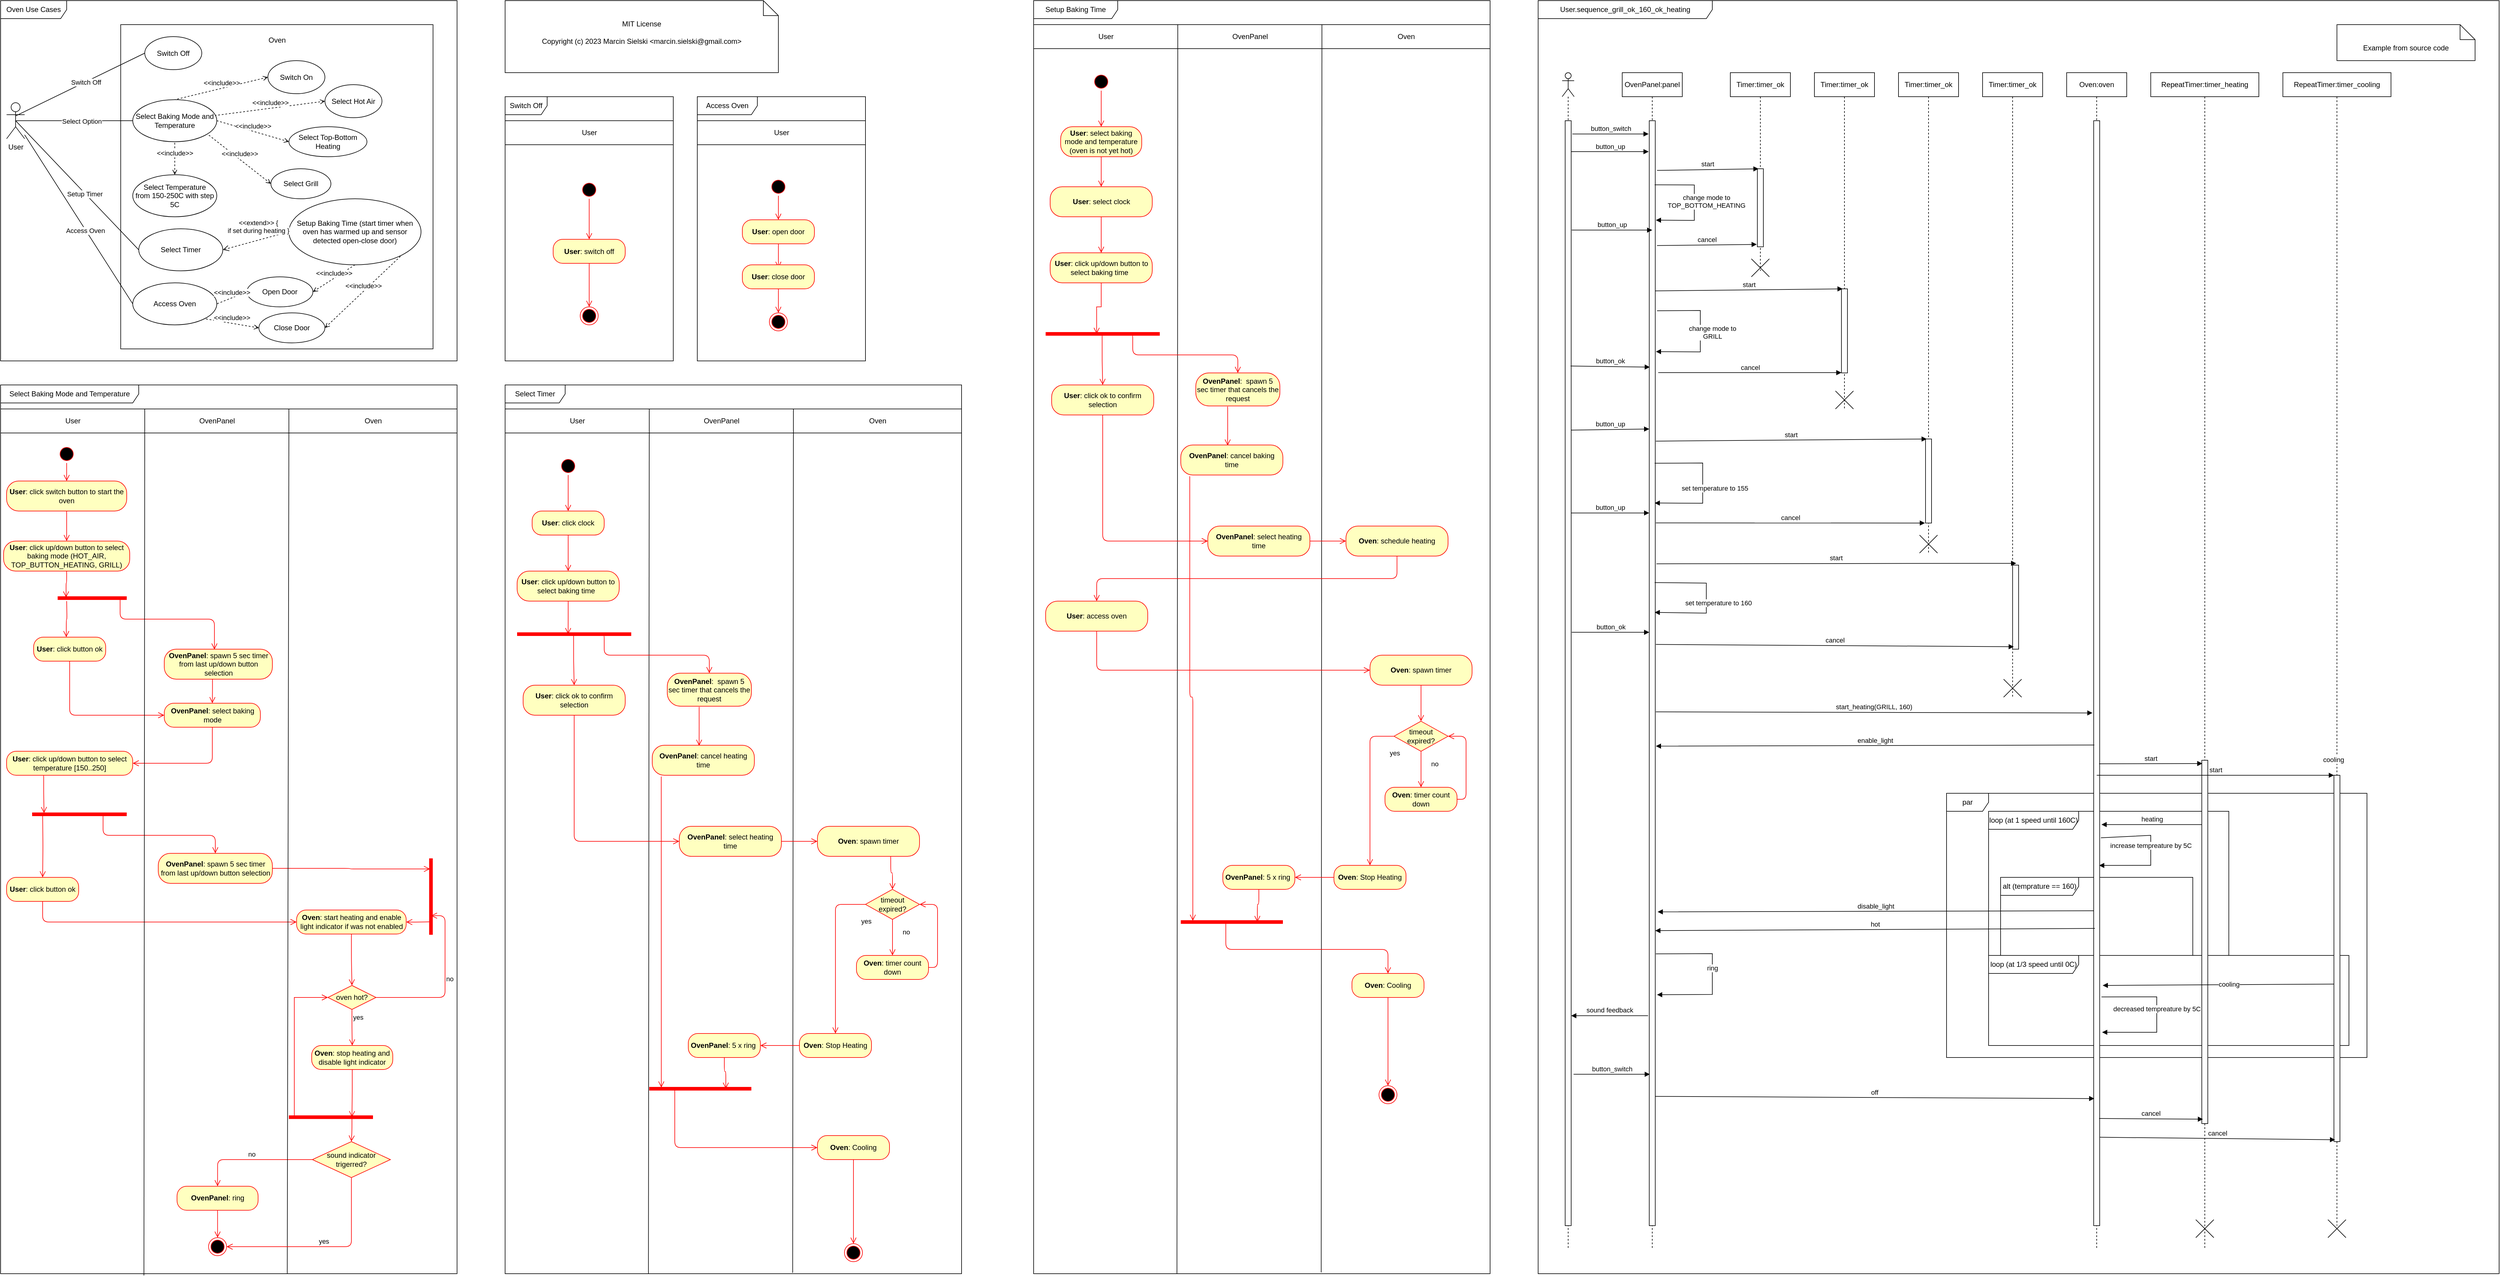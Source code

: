 <mxfile version="20.8.16" type="device"><diagram id="q0_oGFGhwhqAU_ZxhTCo" name="Page-2"><mxGraphModel dx="1112" dy="663" grid="1" gridSize="10" guides="1" tooltips="1" connect="1" arrows="1" fold="1" page="1" pageScale="1" pageWidth="850" pageHeight="1100" math="0" shadow="0"><root><mxCell id="JfBHt9FBXOvzklXSA6xE-0"/><mxCell id="JfBHt9FBXOvzklXSA6xE-1" parent="JfBHt9FBXOvzklXSA6xE-0"/><mxCell id="9RHEPK0sE45No8huD2AL-123" value="alt (temprature == 160)" style="shape=umlFrame;whiteSpace=wrap;html=1;width=130;height=30;" parent="JfBHt9FBXOvzklXSA6xE-1" vertex="1"><mxGeometry x="3370" y="1500" width="320" height="130" as="geometry"/></mxCell><mxCell id="9RHEPK0sE45No8huD2AL-60" value="User.sequence_grill_ok_160_ok_heating" style="shape=umlFrame;whiteSpace=wrap;html=1;width=290;height=30;movable=1;resizable=1;rotatable=1;deletable=1;editable=1;connectable=1;" parent="JfBHt9FBXOvzklXSA6xE-1" vertex="1"><mxGeometry x="2600" y="40" width="1600" height="2120" as="geometry"/></mxCell><mxCell id="9RHEPK0sE45No8huD2AL-118" value="par" style="shape=umlFrame;whiteSpace=wrap;html=1;width=70;height=30;" parent="JfBHt9FBXOvzklXSA6xE-1" vertex="1"><mxGeometry x="3280" y="1360" width="700" height="440" as="geometry"/></mxCell><mxCell id="9RHEPK0sE45No8huD2AL-110" value="loop (at 1 speed until 160C)" style="shape=umlFrame;whiteSpace=wrap;html=1;width=150;height=30;" parent="JfBHt9FBXOvzklXSA6xE-1" vertex="1"><mxGeometry x="3350" y="1390" width="400" height="240" as="geometry"/></mxCell><mxCell id="9RHEPK0sE45No8huD2AL-113" value="loop (at 1/3 speed until 0C)" style="shape=umlFrame;whiteSpace=wrap;html=1;width=150;height=30;" parent="JfBHt9FBXOvzklXSA6xE-1" vertex="1"><mxGeometry x="3350" y="1630" width="600" height="150" as="geometry"/></mxCell><mxCell id="yhy8c4YCpwNr0N9vx10A-92" value="Setup Baking Time" style="shape=umlFrame;whiteSpace=wrap;html=1;width=140;height=30;" parent="JfBHt9FBXOvzklXSA6xE-1" vertex="1"><mxGeometry x="1760" y="40" width="760" height="2120" as="geometry"/></mxCell><mxCell id="JfBHt9FBXOvzklXSA6xE-6" value="Select Baking Mode and Temperature" style="shape=umlFrame;whiteSpace=wrap;html=1;width=230;height=30;movable=1;resizable=1;rotatable=1;deletable=1;editable=1;connectable=1;" parent="JfBHt9FBXOvzklXSA6xE-1" vertex="1"><mxGeometry x="40" y="680" width="760" height="1480" as="geometry"/></mxCell><mxCell id="uFC8cpASJCqUIz1Hm1uD-0" value="Oven Use Cases" style="shape=umlFrame;whiteSpace=wrap;html=1;width=110;height=30;" parent="JfBHt9FBXOvzklXSA6xE-1" vertex="1"><mxGeometry x="40" y="40" width="760" height="600" as="geometry"/></mxCell><mxCell id="JfBHt9FBXOvzklXSA6xE-8" value="Oven&lt;br&gt;&lt;br&gt;&lt;br&gt;&lt;br&gt;&lt;br&gt;&lt;br&gt;&lt;br&gt;&lt;br&gt;&lt;br&gt;&lt;br&gt;&lt;br&gt;&lt;br&gt;&lt;br&gt;&lt;br&gt;&lt;br&gt;&lt;br&gt;&lt;br&gt;&lt;br&gt;&lt;br&gt;&lt;br&gt;&lt;br&gt;&lt;br&gt;&lt;br&gt;&lt;br&gt;&lt;br&gt;&lt;br&gt;&lt;br&gt;&lt;br&gt;&lt;br&gt;&lt;br&gt;&lt;br&gt;&lt;br&gt;&lt;br&gt;&lt;br&gt;&lt;br&gt;" style="html=1;" parent="JfBHt9FBXOvzklXSA6xE-1" vertex="1"><mxGeometry x="240" y="80" width="520" height="540" as="geometry"/></mxCell><mxCell id="JfBHt9FBXOvzklXSA6xE-2" value="User" style="shape=umlActor;verticalLabelPosition=bottom;verticalAlign=top;html=1;" parent="JfBHt9FBXOvzklXSA6xE-1" vertex="1"><mxGeometry x="50" y="210" width="30" height="60" as="geometry"/></mxCell><mxCell id="JfBHt9FBXOvzklXSA6xE-3" value="Select Hot Air" style="ellipse;whiteSpace=wrap;html=1;" parent="JfBHt9FBXOvzklXSA6xE-1" vertex="1"><mxGeometry x="580" y="180" width="95" height="55" as="geometry"/></mxCell><mxCell id="JfBHt9FBXOvzklXSA6xE-4" value="Select Top-Bottom Heating" style="ellipse;whiteSpace=wrap;html=1;" parent="JfBHt9FBXOvzklXSA6xE-1" vertex="1"><mxGeometry x="520" y="250" width="130" height="50" as="geometry"/></mxCell><mxCell id="JfBHt9FBXOvzklXSA6xE-5" value="Select Grill" style="ellipse;whiteSpace=wrap;html=1;" parent="JfBHt9FBXOvzklXSA6xE-1" vertex="1"><mxGeometry x="490" y="320" width="100" height="50" as="geometry"/></mxCell><mxCell id="JfBHt9FBXOvzklXSA6xE-11" value="" style="endArrow=none;endFill=0;endSize=12;html=1;exitX=0.5;exitY=0.5;exitDx=0;exitDy=0;exitPerimeter=0;entryX=0;entryY=0.5;entryDx=0;entryDy=0;" parent="JfBHt9FBXOvzklXSA6xE-1" source="JfBHt9FBXOvzklXSA6xE-2" target="JfBHt9FBXOvzklXSA6xE-16" edge="1"><mxGeometry width="160" relative="1" as="geometry"><mxPoint x="75" y="250" as="sourcePoint"/><mxPoint x="245.0" y="195" as="targetPoint"/></mxGeometry></mxCell><mxCell id="JfBHt9FBXOvzklXSA6xE-14" value="Select Option" style="edgeLabel;html=1;align=center;verticalAlign=middle;resizable=0;points=[];" parent="JfBHt9FBXOvzklXSA6xE-11" vertex="1" connectable="0"><mxGeometry x="0.125" y="-1" relative="1" as="geometry"><mxPoint as="offset"/></mxGeometry></mxCell><mxCell id="JfBHt9FBXOvzklXSA6xE-16" value="Select Baking Mode and Temperature" style="ellipse;whiteSpace=wrap;html=1;" parent="JfBHt9FBXOvzklXSA6xE-1" vertex="1"><mxGeometry x="260" y="205" width="140" height="70" as="geometry"/></mxCell><mxCell id="JfBHt9FBXOvzklXSA6xE-20" value="Select Temperature&lt;br&gt;from 150-250C with step 5C" style="ellipse;whiteSpace=wrap;html=1;" parent="JfBHt9FBXOvzklXSA6xE-1" vertex="1"><mxGeometry x="260" y="330" width="140" height="70" as="geometry"/></mxCell><mxCell id="JfBHt9FBXOvzklXSA6xE-23" value="Select Timer" style="ellipse;whiteSpace=wrap;html=1;" parent="JfBHt9FBXOvzklXSA6xE-1" vertex="1"><mxGeometry x="270" y="420" width="140" height="70" as="geometry"/></mxCell><mxCell id="JfBHt9FBXOvzklXSA6xE-24" value="" style="endArrow=none;endFill=0;endSize=12;html=1;exitX=0.5;exitY=0.5;exitDx=0;exitDy=0;exitPerimeter=0;entryX=0;entryY=0.5;entryDx=0;entryDy=0;" parent="JfBHt9FBXOvzklXSA6xE-1" source="JfBHt9FBXOvzklXSA6xE-2" target="JfBHt9FBXOvzklXSA6xE-23" edge="1"><mxGeometry width="160" relative="1" as="geometry"><mxPoint x="75" y="250" as="sourcePoint"/><mxPoint x="270" y="375" as="targetPoint"/></mxGeometry></mxCell><mxCell id="JfBHt9FBXOvzklXSA6xE-25" value="Setup Timer" style="edgeLabel;html=1;align=center;verticalAlign=middle;resizable=0;points=[];" parent="JfBHt9FBXOvzklXSA6xE-24" vertex="1" connectable="0"><mxGeometry x="0.125" y="-1" relative="1" as="geometry"><mxPoint as="offset"/></mxGeometry></mxCell><mxCell id="JfBHt9FBXOvzklXSA6xE-26" value="Setup Baking Time (start timer when oven has warmed up and sensor detected open-close door)" style="ellipse;whiteSpace=wrap;html=1;" parent="JfBHt9FBXOvzklXSA6xE-1" vertex="1"><mxGeometry x="520" y="370" width="220" height="110" as="geometry"/></mxCell><mxCell id="JfBHt9FBXOvzklXSA6xE-30" value="&amp;lt;&amp;lt;extend&amp;gt;&amp;gt; {&lt;br&gt;if set during heating }" style="html=1;verticalAlign=bottom;endArrow=open;dashed=1;endSize=8;exitX=0;exitY=0.5;exitDx=0;exitDy=0;entryX=1;entryY=0.5;entryDx=0;entryDy=0;" parent="JfBHt9FBXOvzklXSA6xE-1" source="JfBHt9FBXOvzklXSA6xE-26" target="JfBHt9FBXOvzklXSA6xE-23" edge="1"><mxGeometry x="-0.107" y="-7" relative="1" as="geometry"><mxPoint x="420" y="360" as="sourcePoint"/><mxPoint x="340" y="360" as="targetPoint"/><mxPoint as="offset"/></mxGeometry></mxCell><mxCell id="JfBHt9FBXOvzklXSA6xE-32" value="&amp;lt;&amp;lt;include&amp;gt;&amp;gt;" style="html=1;verticalAlign=bottom;endArrow=none;dashed=1;endSize=8;entryX=0.893;entryY=0.824;entryDx=0;entryDy=0;entryPerimeter=0;exitX=0;exitY=0.5;exitDx=0;exitDy=0;startArrow=open;startFill=0;endFill=0;" parent="JfBHt9FBXOvzklXSA6xE-1" source="JfBHt9FBXOvzklXSA6xE-5" target="JfBHt9FBXOvzklXSA6xE-16" edge="1"><mxGeometry relative="1" as="geometry"><mxPoint x="420" y="370" as="sourcePoint"/><mxPoint x="340" y="370" as="targetPoint"/></mxGeometry></mxCell><mxCell id="JfBHt9FBXOvzklXSA6xE-33" value="&amp;lt;&amp;lt;include&amp;gt;&amp;gt;" style="html=1;verticalAlign=bottom;endArrow=none;dashed=1;endSize=8;entryX=1;entryY=0.5;entryDx=0;entryDy=0;exitX=0;exitY=0.5;exitDx=0;exitDy=0;endFill=0;startArrow=open;startFill=0;" parent="JfBHt9FBXOvzklXSA6xE-1" source="JfBHt9FBXOvzklXSA6xE-4" target="JfBHt9FBXOvzklXSA6xE-16" edge="1"><mxGeometry relative="1" as="geometry"><mxPoint x="420" y="370" as="sourcePoint"/><mxPoint x="340" y="370" as="targetPoint"/></mxGeometry></mxCell><mxCell id="JfBHt9FBXOvzklXSA6xE-34" value="&amp;lt;&amp;lt;include&amp;gt;&amp;gt;" style="html=1;verticalAlign=bottom;endArrow=none;dashed=1;endSize=8;exitX=0;exitY=0.5;exitDx=0;exitDy=0;endFill=0;startArrow=open;startFill=0;" parent="JfBHt9FBXOvzklXSA6xE-1" source="JfBHt9FBXOvzklXSA6xE-3" target="JfBHt9FBXOvzklXSA6xE-16" edge="1"><mxGeometry relative="1" as="geometry"><mxPoint x="420" y="200" as="sourcePoint"/><mxPoint x="340" y="200" as="targetPoint"/></mxGeometry></mxCell><mxCell id="JfBHt9FBXOvzklXSA6xE-35" value="Access Oven" style="ellipse;whiteSpace=wrap;html=1;" parent="JfBHt9FBXOvzklXSA6xE-1" vertex="1"><mxGeometry x="260" y="510" width="140" height="70" as="geometry"/></mxCell><mxCell id="JfBHt9FBXOvzklXSA6xE-36" value="Open Door" style="ellipse;whiteSpace=wrap;html=1;" parent="JfBHt9FBXOvzklXSA6xE-1" vertex="1"><mxGeometry x="450" y="500" width="110" height="50" as="geometry"/></mxCell><mxCell id="JfBHt9FBXOvzklXSA6xE-37" value="Close Door" style="ellipse;whiteSpace=wrap;html=1;" parent="JfBHt9FBXOvzklXSA6xE-1" vertex="1"><mxGeometry x="470" y="560" width="110" height="50" as="geometry"/></mxCell><mxCell id="JfBHt9FBXOvzklXSA6xE-38" value="&amp;lt;&amp;lt;include&amp;gt;&amp;gt;" style="html=1;verticalAlign=bottom;endArrow=none;dashed=1;endSize=8;exitX=0;exitY=0.5;exitDx=0;exitDy=0;entryX=1;entryY=0.5;entryDx=0;entryDy=0;startArrow=open;startFill=0;endFill=0;" parent="JfBHt9FBXOvzklXSA6xE-1" source="JfBHt9FBXOvzklXSA6xE-36" target="JfBHt9FBXOvzklXSA6xE-35" edge="1"><mxGeometry relative="1" as="geometry"><mxPoint x="420" y="440" as="sourcePoint"/><mxPoint x="340" y="440" as="targetPoint"/></mxGeometry></mxCell><mxCell id="JfBHt9FBXOvzklXSA6xE-39" value="&amp;lt;&amp;lt;include&amp;gt;&amp;gt;" style="html=1;verticalAlign=bottom;endArrow=none;dashed=1;endSize=8;exitX=0;exitY=0.5;exitDx=0;exitDy=0;entryX=1;entryY=1;entryDx=0;entryDy=0;endFill=0;startArrow=open;startFill=0;" parent="JfBHt9FBXOvzklXSA6xE-1" source="JfBHt9FBXOvzklXSA6xE-37" target="JfBHt9FBXOvzklXSA6xE-35" edge="1"><mxGeometry relative="1" as="geometry"><mxPoint x="500" y="535" as="sourcePoint"/><mxPoint x="410" y="555" as="targetPoint"/></mxGeometry></mxCell><mxCell id="JfBHt9FBXOvzklXSA6xE-40" value="" style="endArrow=none;endFill=0;endSize=12;html=1;entryX=0;entryY=0.5;entryDx=0;entryDy=0;" parent="JfBHt9FBXOvzklXSA6xE-1" source="JfBHt9FBXOvzklXSA6xE-2" target="JfBHt9FBXOvzklXSA6xE-35" edge="1"><mxGeometry width="160" relative="1" as="geometry"><mxPoint x="75" y="250" as="sourcePoint"/><mxPoint x="280" y="465" as="targetPoint"/></mxGeometry></mxCell><mxCell id="JfBHt9FBXOvzklXSA6xE-41" value="Access Oven" style="edgeLabel;html=1;align=center;verticalAlign=middle;resizable=0;points=[];" parent="JfBHt9FBXOvzklXSA6xE-40" vertex="1" connectable="0"><mxGeometry x="0.125" y="-1" relative="1" as="geometry"><mxPoint as="offset"/></mxGeometry></mxCell><mxCell id="uFC8cpASJCqUIz1Hm1uD-1" value="" style="ellipse;html=1;shape=startState;fillColor=#000000;strokeColor=#ff0000;" parent="JfBHt9FBXOvzklXSA6xE-1" vertex="1"><mxGeometry x="135" y="780" width="30" height="30" as="geometry"/></mxCell><mxCell id="uFC8cpASJCqUIz1Hm1uD-2" value="" style="edgeStyle=orthogonalEdgeStyle;html=1;verticalAlign=bottom;endArrow=open;endSize=8;strokeColor=#ff0000;entryX=0.5;entryY=0;entryDx=0;entryDy=0;" parent="JfBHt9FBXOvzklXSA6xE-1" source="uFC8cpASJCqUIz1Hm1uD-1" target="yhy8c4YCpwNr0N9vx10A-7" edge="1"><mxGeometry relative="1" as="geometry"><mxPoint x="340" y="770" as="targetPoint"/></mxGeometry></mxCell><mxCell id="tWgRmpg23gZc8q5eHfqv-2" value="" style="ellipse;html=1;shape=endState;fillColor=#000000;strokeColor=#ff0000;" parent="JfBHt9FBXOvzklXSA6xE-1" vertex="1"><mxGeometry x="386.25" y="2100" width="30" height="30" as="geometry"/></mxCell><mxCell id="tFqgyuPQxI5DZYnF0I-k-2" value="&lt;b&gt;User&lt;/b&gt;: click up/down button to select baking mode (HOT_AIR, TOP_BUTTON_HEATING, GRILL)" style="rounded=1;whiteSpace=wrap;html=1;arcSize=40;fontColor=#000000;fillColor=#ffffc0;strokeColor=#ff0000;" parent="JfBHt9FBXOvzklXSA6xE-1" vertex="1"><mxGeometry x="45" y="940" width="210" height="50" as="geometry"/></mxCell><mxCell id="tFqgyuPQxI5DZYnF0I-k-3" value="" style="edgeStyle=orthogonalEdgeStyle;html=1;verticalAlign=bottom;endArrow=open;endSize=8;strokeColor=#ff0000;entryX=0.122;entryY=0.4;entryDx=0;entryDy=0;entryPerimeter=0;" parent="JfBHt9FBXOvzklXSA6xE-1" source="tFqgyuPQxI5DZYnF0I-k-2" target="OE-GWftFqvCpu0BmLFYx-0" edge="1"><mxGeometry relative="1" as="geometry"><mxPoint x="150" y="1065" as="targetPoint"/></mxGeometry></mxCell><mxCell id="tFqgyuPQxI5DZYnF0I-k-4" value="&lt;b&gt;User&lt;/b&gt;: click button ok" style="rounded=1;whiteSpace=wrap;html=1;arcSize=40;fontColor=#000000;fillColor=#ffffc0;strokeColor=#ff0000;" parent="JfBHt9FBXOvzklXSA6xE-1" vertex="1"><mxGeometry x="95" y="1100" width="120" height="40" as="geometry"/></mxCell><mxCell id="tFqgyuPQxI5DZYnF0I-k-5" value="" style="edgeStyle=orthogonalEdgeStyle;html=1;verticalAlign=bottom;endArrow=open;endSize=8;strokeColor=#ff0000;entryX=0;entryY=0.5;entryDx=0;entryDy=0;exitX=0.5;exitY=1;exitDx=0;exitDy=0;" parent="JfBHt9FBXOvzklXSA6xE-1" source="tFqgyuPQxI5DZYnF0I-k-4" target="yhy8c4YCpwNr0N9vx10A-0" edge="1"><mxGeometry relative="1" as="geometry"><mxPoint x="345" y="1060" as="targetPoint"/></mxGeometry></mxCell><mxCell id="OE-GWftFqvCpu0BmLFYx-0" value="" style="shape=line;html=1;strokeWidth=6;strokeColor=#ff0000;" parent="JfBHt9FBXOvzklXSA6xE-1" vertex="1"><mxGeometry x="135" y="1030" width="115" height="10" as="geometry"/></mxCell><mxCell id="OE-GWftFqvCpu0BmLFYx-1" value="" style="edgeStyle=orthogonalEdgeStyle;html=1;verticalAlign=bottom;endArrow=open;endSize=8;strokeColor=#ff0000;entryX=0.453;entryY=0;entryDx=0;entryDy=0;entryPerimeter=0;" parent="JfBHt9FBXOvzklXSA6xE-1" target="tFqgyuPQxI5DZYnF0I-k-4" edge="1"><mxGeometry relative="1" as="geometry"><mxPoint x="425" y="930" as="targetPoint"/><mxPoint x="150" y="1040" as="sourcePoint"/></mxGeometry></mxCell><mxCell id="Vscm1ncd6-Qsiov4VeRT-0" value="" style="edgeStyle=orthogonalEdgeStyle;html=1;verticalAlign=bottom;endArrow=open;endSize=8;strokeColor=#ff0000;entryX=0.464;entryY=0.012;entryDx=0;entryDy=0;entryPerimeter=0;exitX=0.904;exitY=0.6;exitDx=0;exitDy=0;exitPerimeter=0;" parent="JfBHt9FBXOvzklXSA6xE-1" source="OE-GWftFqvCpu0BmLFYx-0" target="Vscm1ncd6-Qsiov4VeRT-1" edge="1"><mxGeometry relative="1" as="geometry"><mxPoint x="514.67" y="970" as="targetPoint"/><mxPoint x="514.71" y="860" as="sourcePoint"/><Array as="points"><mxPoint x="239" y="1070"/><mxPoint x="396" y="1070"/></Array></mxGeometry></mxCell><mxCell id="Vscm1ncd6-Qsiov4VeRT-1" value="&lt;b&gt;OvenPanel&lt;/b&gt;: spawn 5 sec timer&lt;br&gt;from last up/down button selection" style="rounded=1;whiteSpace=wrap;html=1;arcSize=40;fontColor=#000000;fillColor=#ffffc0;strokeColor=#ff0000;" parent="JfBHt9FBXOvzklXSA6xE-1" vertex="1"><mxGeometry x="312.5" y="1120" width="180" height="50" as="geometry"/></mxCell><mxCell id="Vscm1ncd6-Qsiov4VeRT-2" value="" style="edgeStyle=orthogonalEdgeStyle;html=1;verticalAlign=bottom;endArrow=open;endSize=8;strokeColor=#ff0000;entryX=0.5;entryY=0;entryDx=0;entryDy=0;exitX=0.446;exitY=0.987;exitDx=0;exitDy=0;exitPerimeter=0;" parent="JfBHt9FBXOvzklXSA6xE-1" source="Vscm1ncd6-Qsiov4VeRT-1" target="yhy8c4YCpwNr0N9vx10A-0" edge="1"><mxGeometry relative="1" as="geometry"><mxPoint x="355" y="1080" as="targetPoint"/><mxPoint x="515" y="970" as="sourcePoint"/></mxGeometry></mxCell><mxCell id="Vscm1ncd6-Qsiov4VeRT-3" value="&amp;lt;&amp;lt;include&amp;gt;&amp;gt;" style="html=1;verticalAlign=bottom;endArrow=none;dashed=1;endSize=8;entryX=0.5;entryY=1;entryDx=0;entryDy=0;endFill=0;startArrow=open;startFill=0;" parent="JfBHt9FBXOvzklXSA6xE-1" source="JfBHt9FBXOvzklXSA6xE-20" target="JfBHt9FBXOvzklXSA6xE-16" edge="1"><mxGeometry relative="1" as="geometry"><mxPoint x="500" y="355" as="sourcePoint"/><mxPoint x="395.02" y="272.68" as="targetPoint"/></mxGeometry></mxCell><mxCell id="Vscm1ncd6-Qsiov4VeRT-4" value="&lt;b&gt;User&lt;/b&gt;: click up/down button to select temperature [150..250]" style="rounded=1;whiteSpace=wrap;html=1;arcSize=40;fontColor=#000000;fillColor=#ffffc0;strokeColor=#ff0000;" parent="JfBHt9FBXOvzklXSA6xE-1" vertex="1"><mxGeometry x="50" y="1290" width="210" height="40" as="geometry"/></mxCell><mxCell id="Vscm1ncd6-Qsiov4VeRT-5" value="" style="shape=line;html=1;strokeWidth=6;strokeColor=#ff0000;direction=west;" parent="JfBHt9FBXOvzklXSA6xE-1" vertex="1"><mxGeometry x="92.5" y="1390" width="157.5" height="10" as="geometry"/></mxCell><mxCell id="Vscm1ncd6-Qsiov4VeRT-6" value="" style="edgeStyle=orthogonalEdgeStyle;html=1;verticalAlign=bottom;endArrow=open;endSize=8;strokeColor=#ff0000;exitX=0.294;exitY=1.017;exitDx=0;exitDy=0;entryX=0.874;entryY=0.7;entryDx=0;entryDy=0;entryPerimeter=0;exitPerimeter=0;" parent="JfBHt9FBXOvzklXSA6xE-1" source="Vscm1ncd6-Qsiov4VeRT-4" target="Vscm1ncd6-Qsiov4VeRT-5" edge="1"><mxGeometry relative="1" as="geometry"><mxPoint x="345" y="1190" as="targetPoint"/><mxPoint x="339.67" y="1140" as="sourcePoint"/></mxGeometry></mxCell><mxCell id="Vscm1ncd6-Qsiov4VeRT-8" value="&lt;b&gt;User&lt;/b&gt;: click button ok" style="rounded=1;whiteSpace=wrap;html=1;arcSize=40;fontColor=#000000;fillColor=#ffffc0;strokeColor=#ff0000;" parent="JfBHt9FBXOvzklXSA6xE-1" vertex="1"><mxGeometry x="50" y="1500" width="120" height="40" as="geometry"/></mxCell><mxCell id="Vscm1ncd6-Qsiov4VeRT-9" value="" style="edgeStyle=orthogonalEdgeStyle;html=1;verticalAlign=bottom;endArrow=open;endSize=8;strokeColor=#ff0000;entryX=0;entryY=0.5;entryDx=0;entryDy=0;exitX=0.5;exitY=1;exitDx=0;exitDy=0;" parent="JfBHt9FBXOvzklXSA6xE-1" source="Vscm1ncd6-Qsiov4VeRT-8" target="Vscm1ncd6-Qsiov4VeRT-14" edge="1"><mxGeometry relative="1" as="geometry"><mxPoint x="340" y="1440" as="targetPoint"/></mxGeometry></mxCell><mxCell id="Vscm1ncd6-Qsiov4VeRT-10" value="" style="edgeStyle=orthogonalEdgeStyle;html=1;verticalAlign=bottom;endArrow=open;endSize=8;strokeColor=#ff0000;entryX=0.5;entryY=0;entryDx=0;entryDy=0;" parent="JfBHt9FBXOvzklXSA6xE-1" target="Vscm1ncd6-Qsiov4VeRT-8" edge="1"><mxGeometry relative="1" as="geometry"><mxPoint x="329.67" y="1240" as="targetPoint"/><mxPoint x="110" y="1395" as="sourcePoint"/></mxGeometry></mxCell><mxCell id="Vscm1ncd6-Qsiov4VeRT-11" value="&lt;b&gt;OvenPanel&lt;/b&gt;: spawn 5 sec timer from last up/down button selection" style="rounded=1;whiteSpace=wrap;html=1;arcSize=40;fontColor=#000000;fillColor=#ffffc0;strokeColor=#ff0000;" parent="JfBHt9FBXOvzklXSA6xE-1" vertex="1"><mxGeometry x="302.5" y="1460" width="190" height="50" as="geometry"/></mxCell><mxCell id="Vscm1ncd6-Qsiov4VeRT-14" value="&lt;b&gt;Oven&lt;/b&gt;: start heating and enable light indicator if was not enabled" style="rounded=1;whiteSpace=wrap;html=1;arcSize=40;fontColor=#000000;fillColor=#ffffc0;strokeColor=#ff0000;" parent="JfBHt9FBXOvzklXSA6xE-1" vertex="1"><mxGeometry x="532.81" y="1554.37" width="182.5" height="40" as="geometry"/></mxCell><mxCell id="Vscm1ncd6-Qsiov4VeRT-16" value="" style="edgeStyle=orthogonalEdgeStyle;html=1;verticalAlign=bottom;endArrow=open;endSize=8;strokeColor=#ff0000;entryX=0.138;entryY=0.657;entryDx=0;entryDy=0;exitX=1;exitY=0.5;exitDx=0;exitDy=0;entryPerimeter=0;" parent="JfBHt9FBXOvzklXSA6xE-1" source="Vscm1ncd6-Qsiov4VeRT-11" target="yhy8c4YCpwNr0N9vx10A-14" edge="1"><mxGeometry relative="1" as="geometry"><mxPoint x="515.68" y="1416.67" as="targetPoint"/><mxPoint x="514.67" y="1360" as="sourcePoint"/></mxGeometry></mxCell><mxCell id="bxGy8sLI7I2CWQvLq_hM-1" value="" style="edgeStyle=orthogonalEdgeStyle;html=1;verticalAlign=bottom;endArrow=open;endSize=8;strokeColor=#ff0000;entryX=0.5;entryY=0;entryDx=0;entryDy=0;exitX=0.5;exitY=1;exitDx=0;exitDy=0;" parent="JfBHt9FBXOvzklXSA6xE-1" source="Vscm1ncd6-Qsiov4VeRT-14" target="bxGy8sLI7I2CWQvLq_hM-2" edge="1"><mxGeometry relative="1" as="geometry"><mxPoint x="340" y="1510" as="targetPoint"/><Array as="points"/><mxPoint x="620" y="1680" as="sourcePoint"/></mxGeometry></mxCell><mxCell id="bxGy8sLI7I2CWQvLq_hM-2" value="&lt;font color=&quot;#000000&quot;&gt;oven hot?&lt;/font&gt;" style="rhombus;whiteSpace=wrap;html=1;fillColor=#ffffc0;strokeColor=#ff0000;" parent="JfBHt9FBXOvzklXSA6xE-1" vertex="1"><mxGeometry x="585" y="1680" width="80" height="40" as="geometry"/></mxCell><mxCell id="bxGy8sLI7I2CWQvLq_hM-3" value="no" style="edgeStyle=orthogonalEdgeStyle;html=1;align=left;verticalAlign=bottom;endArrow=open;endSize=8;strokeColor=#ff0000;exitX=1;exitY=0.5;exitDx=0;exitDy=0;entryX=0.75;entryY=0.5;entryDx=0;entryDy=0;entryPerimeter=0;" parent="JfBHt9FBXOvzklXSA6xE-1" source="bxGy8sLI7I2CWQvLq_hM-2" target="yhy8c4YCpwNr0N9vx10A-14" edge="1"><mxGeometry relative="1" as="geometry"><mxPoint x="400" y="1460" as="targetPoint"/><Array as="points"><mxPoint x="780" y="1700"/><mxPoint x="780" y="1564"/></Array><mxPoint x="379.931" y="1590.034" as="sourcePoint"/></mxGeometry></mxCell><mxCell id="bxGy8sLI7I2CWQvLq_hM-4" value="yes" style="edgeStyle=orthogonalEdgeStyle;html=1;align=left;verticalAlign=top;endArrow=open;endSize=8;strokeColor=#ff0000;entryX=0.5;entryY=0;entryDx=0;entryDy=0;" parent="JfBHt9FBXOvzklXSA6xE-1" source="bxGy8sLI7I2CWQvLq_hM-2" target="bxGy8sLI7I2CWQvLq_hM-5" edge="1"><mxGeometry x="-1" relative="1" as="geometry"><mxPoint x="340" y="1610" as="targetPoint"/></mxGeometry></mxCell><mxCell id="bxGy8sLI7I2CWQvLq_hM-5" value="&lt;b&gt;Oven&lt;/b&gt;: stop heating and disable light indicator" style="rounded=1;whiteSpace=wrap;html=1;arcSize=40;fontColor=#000000;fillColor=#ffffc0;strokeColor=#ff0000;" parent="JfBHt9FBXOvzklXSA6xE-1" vertex="1"><mxGeometry x="557.97" y="1780" width="135" height="40" as="geometry"/></mxCell><mxCell id="bxGy8sLI7I2CWQvLq_hM-6" value="&lt;font color=&quot;#000000&quot;&gt;sound indicator trigerred?&lt;/font&gt;" style="rhombus;whiteSpace=wrap;html=1;fillColor=#ffffc0;strokeColor=#ff0000;" parent="JfBHt9FBXOvzklXSA6xE-1" vertex="1"><mxGeometry x="559.06" y="1940" width="130" height="60" as="geometry"/></mxCell><mxCell id="bxGy8sLI7I2CWQvLq_hM-7" value="" style="edgeStyle=orthogonalEdgeStyle;html=1;verticalAlign=bottom;endArrow=open;endSize=8;strokeColor=#ff0000;exitX=0.75;exitY=0.5;exitDx=0;exitDy=0;entryX=0.5;entryY=0;entryDx=0;entryDy=0;exitPerimeter=0;" parent="JfBHt9FBXOvzklXSA6xE-1" source="yhy8c4YCpwNr0N9vx10A-11" target="bxGy8sLI7I2CWQvLq_hM-6" edge="1"><mxGeometry relative="1" as="geometry"><mxPoint x="339.96" y="1740.0" as="targetPoint"/><mxPoint x="339.654" y="1650.0" as="sourcePoint"/></mxGeometry></mxCell><mxCell id="yhy8c4YCpwNr0N9vx10A-0" value="&lt;b&gt;OvenPanel&lt;/b&gt;: select baking mode" style="rounded=1;whiteSpace=wrap;html=1;arcSize=40;fontColor=#000000;fillColor=#ffffc0;strokeColor=#ff0000;" parent="JfBHt9FBXOvzklXSA6xE-1" vertex="1"><mxGeometry x="312.5" y="1210" width="160" height="40" as="geometry"/></mxCell><mxCell id="yhy8c4YCpwNr0N9vx10A-1" value="" style="edgeStyle=orthogonalEdgeStyle;html=1;verticalAlign=bottom;endArrow=open;endSize=8;strokeColor=#ff0000;exitX=0.5;exitY=1;exitDx=0;exitDy=0;entryX=1;entryY=0.5;entryDx=0;entryDy=0;" parent="JfBHt9FBXOvzklXSA6xE-1" source="yhy8c4YCpwNr0N9vx10A-0" target="Vscm1ncd6-Qsiov4VeRT-4" edge="1"><mxGeometry relative="1" as="geometry"><mxPoint x="345" y="1170" as="targetPoint"/><mxPoint x="344.66" y="1140" as="sourcePoint"/></mxGeometry></mxCell><mxCell id="yhy8c4YCpwNr0N9vx10A-5" value="" style="edgeStyle=orthogonalEdgeStyle;html=1;verticalAlign=bottom;endArrow=open;endSize=8;strokeColor=#ff0000;entryX=0.5;entryY=0;entryDx=0;entryDy=0;exitX=0.25;exitY=0.5;exitDx=0;exitDy=0;exitPerimeter=0;" parent="JfBHt9FBXOvzklXSA6xE-1" source="Vscm1ncd6-Qsiov4VeRT-5" target="Vscm1ncd6-Qsiov4VeRT-11" edge="1"><mxGeometry relative="1" as="geometry"><mxPoint x="350.029" y="1270" as="targetPoint"/><mxPoint x="515" y="1210" as="sourcePoint"/><Array as="points"><mxPoint x="211" y="1430"/><mxPoint x="398" y="1430"/></Array></mxGeometry></mxCell><mxCell id="yhy8c4YCpwNr0N9vx10A-7" value="&lt;b&gt;User&lt;/b&gt;: click switch button to start the oven" style="rounded=1;whiteSpace=wrap;html=1;arcSize=40;fontColor=#000000;fillColor=#ffffc0;strokeColor=#ff0000;" parent="JfBHt9FBXOvzklXSA6xE-1" vertex="1"><mxGeometry x="50" y="840" width="200" height="50" as="geometry"/></mxCell><mxCell id="yhy8c4YCpwNr0N9vx10A-8" value="" style="edgeStyle=orthogonalEdgeStyle;html=1;verticalAlign=bottom;endArrow=open;endSize=8;strokeColor=#ff0000;entryX=0.5;entryY=0;entryDx=0;entryDy=0;exitX=0.5;exitY=1;exitDx=0;exitDy=0;" parent="JfBHt9FBXOvzklXSA6xE-1" source="yhy8c4YCpwNr0N9vx10A-7" target="tFqgyuPQxI5DZYnF0I-k-2" edge="1"><mxGeometry relative="1" as="geometry"><mxPoint x="349.6" y="780" as="targetPoint"/><mxPoint x="350" y="730" as="sourcePoint"/></mxGeometry></mxCell><mxCell id="yhy8c4YCpwNr0N9vx10A-9" value="no" style="edgeStyle=orthogonalEdgeStyle;html=1;verticalAlign=bottom;endArrow=open;endSize=8;strokeColor=#ff0000;exitX=0;exitY=0.5;exitDx=0;exitDy=0;entryX=0.5;entryY=0;entryDx=0;entryDy=0;" parent="JfBHt9FBXOvzklXSA6xE-1" source="bxGy8sLI7I2CWQvLq_hM-6" target="yhy8c4YCpwNr0N9vx10A-10" edge="1"><mxGeometry relative="1" as="geometry"><mxPoint x="350" y="1830" as="targetPoint"/><mxPoint x="349.67" y="1770" as="sourcePoint"/></mxGeometry></mxCell><mxCell id="yhy8c4YCpwNr0N9vx10A-10" value="&lt;b&gt;OvenPanel&lt;/b&gt;: ring" style="rounded=1;whiteSpace=wrap;html=1;arcSize=40;fontColor=#000000;fillColor=#ffffc0;strokeColor=#ff0000;" parent="JfBHt9FBXOvzklXSA6xE-1" vertex="1"><mxGeometry x="333.75" y="2014.37" width="135" height="40" as="geometry"/></mxCell><mxCell id="yhy8c4YCpwNr0N9vx10A-11" value="" style="shape=line;html=1;strokeWidth=6;strokeColor=#ff0000;" parent="JfBHt9FBXOvzklXSA6xE-1" vertex="1"><mxGeometry x="520" y="1894.37" width="140" height="10" as="geometry"/></mxCell><mxCell id="yhy8c4YCpwNr0N9vx10A-12" value="" style="edgeStyle=orthogonalEdgeStyle;html=1;verticalAlign=bottom;endArrow=open;endSize=8;strokeColor=#ff0000;rounded=0;exitX=0.042;exitY=0.6;exitDx=0;exitDy=0;exitPerimeter=0;entryX=0;entryY=0.5;entryDx=0;entryDy=0;" parent="JfBHt9FBXOvzklXSA6xE-1" source="yhy8c4YCpwNr0N9vx10A-11" target="bxGy8sLI7I2CWQvLq_hM-2" edge="1"><mxGeometry relative="1" as="geometry"><mxPoint x="410" y="1780" as="targetPoint"/><Array as="points"><mxPoint x="529" y="1700"/></Array></mxGeometry></mxCell><mxCell id="yhy8c4YCpwNr0N9vx10A-13" value="" style="edgeStyle=orthogonalEdgeStyle;html=1;verticalAlign=bottom;endArrow=open;endSize=8;strokeColor=#ff0000;exitX=0.5;exitY=1;exitDx=0;exitDy=0;entryX=0.75;entryY=0.5;entryDx=0;entryDy=0;entryPerimeter=0;" parent="JfBHt9FBXOvzklXSA6xE-1" source="bxGy8sLI7I2CWQvLq_hM-5" target="yhy8c4YCpwNr0N9vx10A-11" edge="1"><mxGeometry relative="1" as="geometry"><mxPoint x="624" y="1910" as="targetPoint"/><Array as="points"/><mxPoint x="347" y="1650" as="sourcePoint"/></mxGeometry></mxCell><mxCell id="yhy8c4YCpwNr0N9vx10A-14" value="" style="shape=line;html=1;strokeWidth=6;strokeColor=#ff0000;rotation=90;" parent="JfBHt9FBXOvzklXSA6xE-1" vertex="1"><mxGeometry x="692.97" y="1527.03" width="127.19" height="10" as="geometry"/></mxCell><mxCell id="yhy8c4YCpwNr0N9vx10A-15" value="" style="edgeStyle=orthogonalEdgeStyle;html=1;verticalAlign=bottom;endArrow=open;endSize=8;strokeColor=#ff0000;entryX=1;entryY=0.5;entryDx=0;entryDy=0;" parent="JfBHt9FBXOvzklXSA6xE-1" target="Vscm1ncd6-Qsiov4VeRT-14" edge="1"><mxGeometry relative="1" as="geometry"><mxPoint x="354.05" y="1451.32" as="targetPoint"/><mxPoint x="757" y="1574" as="sourcePoint"/></mxGeometry></mxCell><mxCell id="yhy8c4YCpwNr0N9vx10A-16" value="" style="edgeStyle=orthogonalEdgeStyle;html=1;verticalAlign=bottom;endArrow=open;endSize=8;strokeColor=#ff0000;entryX=0.5;entryY=0;entryDx=0;entryDy=0;" parent="JfBHt9FBXOvzklXSA6xE-1" source="yhy8c4YCpwNr0N9vx10A-10" target="tWgRmpg23gZc8q5eHfqv-2" edge="1"><mxGeometry relative="1" as="geometry"><mxPoint x="460" y="2000" as="targetPoint"/><mxPoint x="459.67" y="1930" as="sourcePoint"/><Array as="points"/></mxGeometry></mxCell><mxCell id="yhy8c4YCpwNr0N9vx10A-17" value="Switch On" style="ellipse;whiteSpace=wrap;html=1;" parent="JfBHt9FBXOvzklXSA6xE-1" vertex="1"><mxGeometry x="485" y="140" width="95" height="55" as="geometry"/></mxCell><mxCell id="yhy8c4YCpwNr0N9vx10A-18" value="&amp;lt;&amp;lt;include&amp;gt;&amp;gt;" style="html=1;verticalAlign=bottom;endArrow=none;dashed=1;endSize=8;entryX=0.5;entryY=0;entryDx=0;entryDy=0;endFill=0;startArrow=open;startFill=0;exitX=0;exitY=0.5;exitDx=0;exitDy=0;" parent="JfBHt9FBXOvzklXSA6xE-1" source="yhy8c4YCpwNr0N9vx10A-17" target="JfBHt9FBXOvzklXSA6xE-16" edge="1"><mxGeometry relative="1" as="geometry"><mxPoint x="340" y="340" as="sourcePoint"/><mxPoint x="340" y="285" as="targetPoint"/></mxGeometry></mxCell><mxCell id="yhy8c4YCpwNr0N9vx10A-19" value="Switch Off" style="ellipse;whiteSpace=wrap;html=1;" parent="JfBHt9FBXOvzklXSA6xE-1" vertex="1"><mxGeometry x="280" y="100" width="95" height="55" as="geometry"/></mxCell><mxCell id="yhy8c4YCpwNr0N9vx10A-20" value="" style="endArrow=none;endFill=0;endSize=12;html=1;rounded=0;exitX=0.5;exitY=0.367;exitDx=0;exitDy=0;exitPerimeter=0;entryX=0;entryY=0.5;entryDx=0;entryDy=0;" parent="JfBHt9FBXOvzklXSA6xE-1" source="JfBHt9FBXOvzklXSA6xE-2" target="yhy8c4YCpwNr0N9vx10A-19" edge="1"><mxGeometry width="160" relative="1" as="geometry"><mxPoint x="290" y="240" as="sourcePoint"/><mxPoint x="450" y="240" as="targetPoint"/></mxGeometry></mxCell><mxCell id="yhy8c4YCpwNr0N9vx10A-21" value="Switch Off" style="edgeLabel;html=1;align=center;verticalAlign=middle;resizable=0;points=[];" parent="yhy8c4YCpwNr0N9vx10A-20" vertex="1" connectable="0"><mxGeometry x="0.085" relative="1" as="geometry"><mxPoint as="offset"/></mxGeometry></mxCell><mxCell id="yhy8c4YCpwNr0N9vx10A-22" value="&amp;lt;&amp;lt;include&amp;gt;&amp;gt;" style="html=1;verticalAlign=bottom;endArrow=none;dashed=1;endSize=8;exitX=1;exitY=0.5;exitDx=0;exitDy=0;entryX=0.5;entryY=1;entryDx=0;entryDy=0;startArrow=open;startFill=0;endFill=0;" parent="JfBHt9FBXOvzklXSA6xE-1" source="JfBHt9FBXOvzklXSA6xE-36" target="JfBHt9FBXOvzklXSA6xE-26" edge="1"><mxGeometry relative="1" as="geometry"><mxPoint x="460" y="535" as="sourcePoint"/><mxPoint x="410" y="555" as="targetPoint"/></mxGeometry></mxCell><mxCell id="yhy8c4YCpwNr0N9vx10A-23" value="&amp;lt;&amp;lt;include&amp;gt;&amp;gt;" style="html=1;verticalAlign=bottom;endArrow=none;dashed=1;endSize=8;exitX=1;exitY=0.5;exitDx=0;exitDy=0;entryX=1;entryY=1;entryDx=0;entryDy=0;startArrow=open;startFill=0;endFill=0;" parent="JfBHt9FBXOvzklXSA6xE-1" source="JfBHt9FBXOvzklXSA6xE-37" target="JfBHt9FBXOvzklXSA6xE-26" edge="1"><mxGeometry relative="1" as="geometry"><mxPoint x="570" y="535" as="sourcePoint"/><mxPoint x="553.431" y="485.355" as="targetPoint"/></mxGeometry></mxCell><mxCell id="yhy8c4YCpwNr0N9vx10A-24" value="Switch Off" style="shape=umlFrame;whiteSpace=wrap;html=1;width=70;height=30;" parent="JfBHt9FBXOvzklXSA6xE-1" vertex="1"><mxGeometry x="880" y="200" width="280" height="440" as="geometry"/></mxCell><mxCell id="yhy8c4YCpwNr0N9vx10A-25" value="" style="ellipse;html=1;shape=startState;fillColor=#000000;strokeColor=#ff0000;" parent="JfBHt9FBXOvzklXSA6xE-1" vertex="1"><mxGeometry x="1005" y="340" width="30" height="30" as="geometry"/></mxCell><mxCell id="yhy8c4YCpwNr0N9vx10A-26" value="" style="edgeStyle=orthogonalEdgeStyle;html=1;verticalAlign=bottom;endArrow=open;endSize=8;strokeColor=#ff0000;rounded=0;entryX=0.5;entryY=0;entryDx=0;entryDy=0;" parent="JfBHt9FBXOvzklXSA6xE-1" source="yhy8c4YCpwNr0N9vx10A-25" target="yhy8c4YCpwNr0N9vx10A-27" edge="1"><mxGeometry relative="1" as="geometry"><mxPoint x="1020" y="430" as="targetPoint"/></mxGeometry></mxCell><mxCell id="yhy8c4YCpwNr0N9vx10A-27" value="&lt;b&gt;User&lt;/b&gt;: switch off" style="rounded=1;whiteSpace=wrap;html=1;arcSize=40;fontColor=#000000;fillColor=#ffffc0;strokeColor=#ff0000;" parent="JfBHt9FBXOvzklXSA6xE-1" vertex="1"><mxGeometry x="960" y="437.5" width="120" height="40" as="geometry"/></mxCell><mxCell id="yhy8c4YCpwNr0N9vx10A-28" value="" style="edgeStyle=orthogonalEdgeStyle;html=1;verticalAlign=bottom;endArrow=open;endSize=8;strokeColor=#ff0000;rounded=0;entryX=0.5;entryY=0;entryDx=0;entryDy=0;" parent="JfBHt9FBXOvzklXSA6xE-1" source="yhy8c4YCpwNr0N9vx10A-27" target="yhy8c4YCpwNr0N9vx10A-30" edge="1"><mxGeometry relative="1" as="geometry"><mxPoint x="1015" y="540" as="targetPoint"/></mxGeometry></mxCell><mxCell id="yhy8c4YCpwNr0N9vx10A-30" value="" style="ellipse;html=1;shape=endState;fillColor=#000000;strokeColor=#ff0000;" parent="JfBHt9FBXOvzklXSA6xE-1" vertex="1"><mxGeometry x="1005" y="550" width="30" height="30" as="geometry"/></mxCell><mxCell id="yhy8c4YCpwNr0N9vx10A-31" value="Access Oven" style="shape=umlFrame;whiteSpace=wrap;html=1;width=100;height=30;" parent="JfBHt9FBXOvzklXSA6xE-1" vertex="1"><mxGeometry x="1200" y="200" width="280" height="440" as="geometry"/></mxCell><mxCell id="yhy8c4YCpwNr0N9vx10A-32" value="" style="ellipse;html=1;shape=startState;fillColor=#000000;strokeColor=#ff0000;" parent="JfBHt9FBXOvzklXSA6xE-1" vertex="1"><mxGeometry x="1320" y="335" width="30" height="30" as="geometry"/></mxCell><mxCell id="yhy8c4YCpwNr0N9vx10A-33" value="" style="edgeStyle=orthogonalEdgeStyle;html=1;verticalAlign=bottom;endArrow=open;endSize=8;strokeColor=#ff0000;rounded=0;entryX=0.5;entryY=0;entryDx=0;entryDy=0;" parent="JfBHt9FBXOvzklXSA6xE-1" source="yhy8c4YCpwNr0N9vx10A-32" target="yhy8c4YCpwNr0N9vx10A-34" edge="1"><mxGeometry relative="1" as="geometry"><mxPoint x="1335" y="425" as="targetPoint"/></mxGeometry></mxCell><mxCell id="yhy8c4YCpwNr0N9vx10A-34" value="&lt;b&gt;User&lt;/b&gt;: open door" style="rounded=1;whiteSpace=wrap;html=1;arcSize=40;fontColor=#000000;fillColor=#ffffc0;strokeColor=#ff0000;" parent="JfBHt9FBXOvzklXSA6xE-1" vertex="1"><mxGeometry x="1275" y="405" width="120" height="40" as="geometry"/></mxCell><mxCell id="yhy8c4YCpwNr0N9vx10A-35" value="" style="edgeStyle=orthogonalEdgeStyle;html=1;verticalAlign=bottom;endArrow=open;endSize=8;strokeColor=#ff0000;rounded=0;entryX=0.5;entryY=0;entryDx=0;entryDy=0;startArrow=none;" parent="JfBHt9FBXOvzklXSA6xE-1" source="yhy8c4YCpwNr0N9vx10A-37" target="yhy8c4YCpwNr0N9vx10A-36" edge="1"><mxGeometry relative="1" as="geometry"><mxPoint x="1330" y="535" as="targetPoint"/></mxGeometry></mxCell><mxCell id="yhy8c4YCpwNr0N9vx10A-36" value="" style="ellipse;html=1;shape=endState;fillColor=#000000;strokeColor=#ff0000;" parent="JfBHt9FBXOvzklXSA6xE-1" vertex="1"><mxGeometry x="1320" y="560" width="30" height="30" as="geometry"/></mxCell><mxCell id="yhy8c4YCpwNr0N9vx10A-38" value="" style="edgeStyle=orthogonalEdgeStyle;html=1;verticalAlign=bottom;endArrow=open;endSize=8;strokeColor=#ff0000;rounded=0;startArrow=none;startFill=0;endFill=0;" parent="JfBHt9FBXOvzklXSA6xE-1" source="yhy8c4YCpwNr0N9vx10A-34" edge="1"><mxGeometry relative="1" as="geometry"><mxPoint x="1335" y="485" as="targetPoint"/><mxPoint x="1335" y="445" as="sourcePoint"/></mxGeometry></mxCell><mxCell id="yhy8c4YCpwNr0N9vx10A-37" value="&lt;b&gt;User&lt;/b&gt;: close door" style="rounded=1;whiteSpace=wrap;html=1;arcSize=40;fontColor=#000000;fillColor=#ffffc0;strokeColor=#ff0000;" parent="JfBHt9FBXOvzklXSA6xE-1" vertex="1"><mxGeometry x="1275" y="480" width="120" height="40" as="geometry"/></mxCell><mxCell id="yhy8c4YCpwNr0N9vx10A-43" value="User" style="html=1;" parent="JfBHt9FBXOvzklXSA6xE-1" vertex="1"><mxGeometry x="40" y="720" width="240" height="40" as="geometry"/></mxCell><mxCell id="yhy8c4YCpwNr0N9vx10A-44" value="OvenPanel" style="html=1;" parent="JfBHt9FBXOvzklXSA6xE-1" vertex="1"><mxGeometry x="280" y="720" width="240" height="40" as="geometry"/></mxCell><mxCell id="yhy8c4YCpwNr0N9vx10A-45" value="Oven" style="html=1;" parent="JfBHt9FBXOvzklXSA6xE-1" vertex="1"><mxGeometry x="520" y="720" width="280" height="40" as="geometry"/></mxCell><mxCell id="yhy8c4YCpwNr0N9vx10A-47" value="" style="endArrow=none;endFill=0;endSize=12;html=1;rounded=0;exitX=1;exitY=1;exitDx=0;exitDy=0;entryX=0.314;entryY=1.002;entryDx=0;entryDy=0;entryPerimeter=0;" parent="JfBHt9FBXOvzklXSA6xE-1" source="yhy8c4YCpwNr0N9vx10A-43" target="JfBHt9FBXOvzklXSA6xE-6" edge="1"><mxGeometry width="160" relative="1" as="geometry"><mxPoint x="330" y="1080" as="sourcePoint"/><mxPoint x="490" y="1080" as="targetPoint"/></mxGeometry></mxCell><mxCell id="yhy8c4YCpwNr0N9vx10A-48" value="" style="endArrow=none;endFill=0;endSize=12;html=1;rounded=0;exitX=1;exitY=1;exitDx=0;exitDy=0;entryX=0.628;entryY=1;entryDx=0;entryDy=0;entryPerimeter=0;" parent="JfBHt9FBXOvzklXSA6xE-1" source="yhy8c4YCpwNr0N9vx10A-44" target="JfBHt9FBXOvzklXSA6xE-6" edge="1"><mxGeometry width="160" relative="1" as="geometry"><mxPoint x="539.73" y="780" as="sourcePoint"/><mxPoint x="539.5" y="2301.61" as="targetPoint"/></mxGeometry></mxCell><mxCell id="yhy8c4YCpwNr0N9vx10A-52" value="Select Timer" style="shape=umlFrame;whiteSpace=wrap;html=1;width=100;height=30;" parent="JfBHt9FBXOvzklXSA6xE-1" vertex="1"><mxGeometry x="880" y="680" width="760" height="1480" as="geometry"/></mxCell><mxCell id="yhy8c4YCpwNr0N9vx10A-53" value="User" style="html=1;" parent="JfBHt9FBXOvzklXSA6xE-1" vertex="1"><mxGeometry x="880" y="720" width="240" height="40" as="geometry"/></mxCell><mxCell id="yhy8c4YCpwNr0N9vx10A-54" value="OvenPanel" style="html=1;" parent="JfBHt9FBXOvzklXSA6xE-1" vertex="1"><mxGeometry x="1120" y="720" width="240" height="40" as="geometry"/></mxCell><mxCell id="yhy8c4YCpwNr0N9vx10A-55" value="Oven" style="html=1;" parent="JfBHt9FBXOvzklXSA6xE-1" vertex="1"><mxGeometry x="1360" y="720" width="280" height="40" as="geometry"/></mxCell><mxCell id="yhy8c4YCpwNr0N9vx10A-56" value="" style="endArrow=none;endFill=0;endSize=12;html=1;rounded=0;exitX=1;exitY=1;exitDx=0;exitDy=0;entryX=0.314;entryY=1;entryDx=0;entryDy=0;entryPerimeter=0;" parent="JfBHt9FBXOvzklXSA6xE-1" source="yhy8c4YCpwNr0N9vx10A-53" target="yhy8c4YCpwNr0N9vx10A-52" edge="1"><mxGeometry width="160" relative="1" as="geometry"><mxPoint x="1170" y="1080" as="sourcePoint"/><mxPoint x="1111.8" y="2160" as="targetPoint"/></mxGeometry></mxCell><mxCell id="yhy8c4YCpwNr0N9vx10A-57" value="" style="endArrow=none;endFill=0;endSize=12;html=1;rounded=0;exitX=1;exitY=1;exitDx=0;exitDy=0;entryX=0.63;entryY=0.999;entryDx=0;entryDy=0;entryPerimeter=0;" parent="JfBHt9FBXOvzklXSA6xE-1" source="yhy8c4YCpwNr0N9vx10A-54" target="yhy8c4YCpwNr0N9vx10A-52" edge="1"><mxGeometry width="160" relative="1" as="geometry"><mxPoint x="1379.73" y="780" as="sourcePoint"/><mxPoint x="1349.68" y="2158.52" as="targetPoint"/></mxGeometry></mxCell><mxCell id="yhy8c4YCpwNr0N9vx10A-58" value="" style="ellipse;html=1;shape=startState;fillColor=#000000;strokeColor=#ff0000;" parent="JfBHt9FBXOvzklXSA6xE-1" vertex="1"><mxGeometry x="970" y="800" width="30" height="30" as="geometry"/></mxCell><mxCell id="yhy8c4YCpwNr0N9vx10A-59" value="" style="edgeStyle=orthogonalEdgeStyle;html=1;verticalAlign=bottom;endArrow=open;endSize=8;strokeColor=#ff0000;rounded=0;" parent="JfBHt9FBXOvzklXSA6xE-1" source="yhy8c4YCpwNr0N9vx10A-58" edge="1"><mxGeometry relative="1" as="geometry"><mxPoint x="985" y="890" as="targetPoint"/></mxGeometry></mxCell><mxCell id="yhy8c4YCpwNr0N9vx10A-60" value="&lt;b&gt;User&lt;/b&gt;: click clock" style="rounded=1;whiteSpace=wrap;html=1;arcSize=40;fontColor=#000000;fillColor=#ffffc0;strokeColor=#ff0000;" parent="JfBHt9FBXOvzklXSA6xE-1" vertex="1"><mxGeometry x="925" y="890" width="120" height="40" as="geometry"/></mxCell><mxCell id="yhy8c4YCpwNr0N9vx10A-61" value="" style="edgeStyle=orthogonalEdgeStyle;html=1;verticalAlign=bottom;endArrow=open;endSize=8;strokeColor=#ff0000;rounded=0;" parent="JfBHt9FBXOvzklXSA6xE-1" source="yhy8c4YCpwNr0N9vx10A-60" edge="1"><mxGeometry relative="1" as="geometry"><mxPoint x="985" y="990" as="targetPoint"/></mxGeometry></mxCell><mxCell id="yhy8c4YCpwNr0N9vx10A-62" value="&lt;b&gt;User&lt;/b&gt;: click up/down button to select baking time&amp;nbsp;&amp;nbsp;" style="rounded=1;whiteSpace=wrap;html=1;arcSize=40;fontColor=#000000;fillColor=#ffffc0;strokeColor=#ff0000;" parent="JfBHt9FBXOvzklXSA6xE-1" vertex="1"><mxGeometry x="900" y="990" width="170" height="50" as="geometry"/></mxCell><mxCell id="yhy8c4YCpwNr0N9vx10A-63" value="" style="edgeStyle=orthogonalEdgeStyle;html=1;verticalAlign=bottom;endArrow=open;endSize=8;strokeColor=#ff0000;entryX=0.447;entryY=0.5;entryDx=0;entryDy=0;entryPerimeter=0;rounded=0;" parent="JfBHt9FBXOvzklXSA6xE-1" source="yhy8c4YCpwNr0N9vx10A-62" target="yhy8c4YCpwNr0N9vx10A-64" edge="1"><mxGeometry relative="1" as="geometry"><mxPoint x="985" y="1090" as="targetPoint"/></mxGeometry></mxCell><mxCell id="yhy8c4YCpwNr0N9vx10A-64" value="" style="shape=line;html=1;strokeWidth=6;strokeColor=#ff0000;" parent="JfBHt9FBXOvzklXSA6xE-1" vertex="1"><mxGeometry x="900" y="1090" width="190" height="10" as="geometry"/></mxCell><mxCell id="yhy8c4YCpwNr0N9vx10A-65" value="" style="edgeStyle=orthogonalEdgeStyle;html=1;verticalAlign=bottom;endArrow=open;endSize=8;strokeColor=#ff0000;rounded=0;entryX=0.5;entryY=0;entryDx=0;entryDy=0;exitX=0.495;exitY=0.4;exitDx=0;exitDy=0;exitPerimeter=0;" parent="JfBHt9FBXOvzklXSA6xE-1" source="yhy8c4YCpwNr0N9vx10A-64" target="yhy8c4YCpwNr0N9vx10A-69" edge="1"><mxGeometry relative="1" as="geometry"><mxPoint x="995" y="1170" as="targetPoint"/></mxGeometry></mxCell><mxCell id="yhy8c4YCpwNr0N9vx10A-66" value="&lt;b&gt;OvenPanel&lt;/b&gt;:&amp;nbsp; spawn 5 sec timer that cancels the request" style="rounded=1;whiteSpace=wrap;html=1;arcSize=40;fontColor=#000000;fillColor=#ffffc0;strokeColor=#ff0000;" parent="JfBHt9FBXOvzklXSA6xE-1" vertex="1"><mxGeometry x="1150" y="1160" width="140" height="55" as="geometry"/></mxCell><mxCell id="yhy8c4YCpwNr0N9vx10A-67" value="" style="edgeStyle=orthogonalEdgeStyle;html=1;verticalAlign=bottom;endArrow=open;endSize=8;strokeColor=#ff0000;rounded=0;entryX=0.459;entryY=0.02;entryDx=0;entryDy=0;exitX=0.379;exitY=1.018;exitDx=0;exitDy=0;exitPerimeter=0;entryPerimeter=0;" parent="JfBHt9FBXOvzklXSA6xE-1" source="yhy8c4YCpwNr0N9vx10A-66" target="yhy8c4YCpwNr0N9vx10A-72" edge="1"><mxGeometry relative="1" as="geometry"><mxPoint x="1220" y="1275" as="targetPoint"/></mxGeometry></mxCell><mxCell id="yhy8c4YCpwNr0N9vx10A-68" value="" style="edgeStyle=orthogonalEdgeStyle;html=1;verticalAlign=bottom;endArrow=open;endSize=8;strokeColor=#ff0000;exitX=0.75;exitY=0.5;exitDx=0;exitDy=0;exitPerimeter=0;entryX=0.5;entryY=0;entryDx=0;entryDy=0;elbow=vertical;rounded=1;" parent="JfBHt9FBXOvzklXSA6xE-1" source="yhy8c4YCpwNr0N9vx10A-64" target="yhy8c4YCpwNr0N9vx10A-66" edge="1"><mxGeometry relative="1" as="geometry"><mxPoint x="1005" y="1180" as="targetPoint"/><mxPoint x="1005" y="1110" as="sourcePoint"/><Array as="points"><mxPoint x="1045" y="1130"/><mxPoint x="1220" y="1130"/></Array></mxGeometry></mxCell><mxCell id="yhy8c4YCpwNr0N9vx10A-69" value="&lt;b&gt;User&lt;/b&gt;: click ok to confirm selection" style="rounded=1;whiteSpace=wrap;html=1;arcSize=40;fontColor=#000000;fillColor=#ffffc0;strokeColor=#ff0000;" parent="JfBHt9FBXOvzklXSA6xE-1" vertex="1"><mxGeometry x="910" y="1180" width="170" height="50" as="geometry"/></mxCell><mxCell id="yhy8c4YCpwNr0N9vx10A-70" value="&lt;b&gt;OvenPanel&lt;/b&gt;: select heating time" style="rounded=1;whiteSpace=wrap;html=1;arcSize=40;fontColor=#000000;fillColor=#ffffc0;strokeColor=#ff0000;" parent="JfBHt9FBXOvzklXSA6xE-1" vertex="1"><mxGeometry x="1170" y="1415" width="170" height="50" as="geometry"/></mxCell><mxCell id="yhy8c4YCpwNr0N9vx10A-71" value="" style="edgeStyle=orthogonalEdgeStyle;html=1;verticalAlign=bottom;endArrow=open;endSize=8;strokeColor=#ff0000;rounded=1;entryX=0;entryY=0.5;entryDx=0;entryDy=0;exitX=0.5;exitY=1;exitDx=0;exitDy=0;" parent="JfBHt9FBXOvzklXSA6xE-1" source="yhy8c4YCpwNr0N9vx10A-69" target="yhy8c4YCpwNr0N9vx10A-70" edge="1"><mxGeometry relative="1" as="geometry"><mxPoint x="1005" y="1190" as="targetPoint"/><mxPoint x="1006" y="1105" as="sourcePoint"/></mxGeometry></mxCell><mxCell id="yhy8c4YCpwNr0N9vx10A-72" value="&lt;b&gt;OvenPanel&lt;/b&gt;: cancel heating time" style="rounded=1;whiteSpace=wrap;html=1;arcSize=40;fontColor=#000000;fillColor=#ffffc0;strokeColor=#ff0000;" parent="JfBHt9FBXOvzklXSA6xE-1" vertex="1"><mxGeometry x="1125" y="1280" width="170" height="50" as="geometry"/></mxCell><mxCell id="yhy8c4YCpwNr0N9vx10A-73" value="&lt;b&gt;Oven&lt;/b&gt;: spawn timer" style="rounded=1;whiteSpace=wrap;html=1;arcSize=40;fontColor=#000000;fillColor=#ffffc0;strokeColor=#ff0000;" parent="JfBHt9FBXOvzklXSA6xE-1" vertex="1"><mxGeometry x="1400" y="1415" width="170" height="50" as="geometry"/></mxCell><mxCell id="yhy8c4YCpwNr0N9vx10A-74" value="" style="edgeStyle=orthogonalEdgeStyle;html=1;verticalAlign=bottom;endArrow=open;endSize=8;strokeColor=#ff0000;rounded=1;entryX=0;entryY=0.5;entryDx=0;entryDy=0;exitX=1;exitY=0.5;exitDx=0;exitDy=0;" parent="JfBHt9FBXOvzklXSA6xE-1" source="yhy8c4YCpwNr0N9vx10A-70" target="yhy8c4YCpwNr0N9vx10A-73" edge="1"><mxGeometry relative="1" as="geometry"><mxPoint x="1135" y="1450" as="targetPoint"/><mxPoint x="1005" y="1240" as="sourcePoint"/></mxGeometry></mxCell><mxCell id="yhy8c4YCpwNr0N9vx10A-75" value="&lt;font color=&quot;#000000&quot;&gt;timeout expired?&lt;/font&gt;" style="rhombus;whiteSpace=wrap;html=1;fillColor=#ffffc0;strokeColor=#ff0000;" parent="JfBHt9FBXOvzklXSA6xE-1" vertex="1"><mxGeometry x="1480" y="1520" width="90" height="50" as="geometry"/></mxCell><mxCell id="yhy8c4YCpwNr0N9vx10A-76" value="no" style="edgeStyle=orthogonalEdgeStyle;html=1;align=left;verticalAlign=bottom;endArrow=open;endSize=8;strokeColor=#ff0000;rounded=1;elbow=vertical;exitX=0.5;exitY=1;exitDx=0;exitDy=0;entryX=0.5;entryY=0;entryDx=0;entryDy=0;" parent="JfBHt9FBXOvzklXSA6xE-1" source="yhy8c4YCpwNr0N9vx10A-75" target="yhy8c4YCpwNr0N9vx10A-81" edge="1"><mxGeometry y="15" relative="1" as="geometry"><mxPoint x="1620" y="1550" as="targetPoint"/><mxPoint as="offset"/></mxGeometry></mxCell><mxCell id="yhy8c4YCpwNr0N9vx10A-77" value="yes" style="edgeStyle=orthogonalEdgeStyle;html=1;align=left;verticalAlign=top;endArrow=open;endSize=8;strokeColor=#ff0000;rounded=1;elbow=vertical;entryX=0.5;entryY=0;entryDx=0;entryDy=0;exitX=0;exitY=0.5;exitDx=0;exitDy=0;" parent="JfBHt9FBXOvzklXSA6xE-1" source="yhy8c4YCpwNr0N9vx10A-75" target="yhy8c4YCpwNr0N9vx10A-79" edge="1"><mxGeometry x="-0.927" y="15" relative="1" as="geometry"><mxPoint x="1480" y="1630" as="targetPoint"/><Array as="points"><mxPoint x="1430" y="1545"/></Array><mxPoint as="offset"/></mxGeometry></mxCell><mxCell id="yhy8c4YCpwNr0N9vx10A-78" value="" style="edgeStyle=orthogonalEdgeStyle;html=1;verticalAlign=bottom;endArrow=open;endSize=8;strokeColor=#ff0000;rounded=1;entryX=0.5;entryY=0;entryDx=0;entryDy=0;exitX=0.718;exitY=1;exitDx=0;exitDy=0;exitPerimeter=0;" parent="JfBHt9FBXOvzklXSA6xE-1" source="yhy8c4YCpwNr0N9vx10A-73" target="yhy8c4YCpwNr0N9vx10A-75" edge="1"><mxGeometry relative="1" as="geometry"><mxPoint x="1410" y="1450" as="targetPoint"/><mxPoint x="1520" y="1460" as="sourcePoint"/></mxGeometry></mxCell><mxCell id="yhy8c4YCpwNr0N9vx10A-79" value="&lt;b&gt;Oven&lt;/b&gt;: Stop Heating" style="rounded=1;whiteSpace=wrap;html=1;arcSize=40;fontColor=#000000;fillColor=#ffffc0;strokeColor=#ff0000;" parent="JfBHt9FBXOvzklXSA6xE-1" vertex="1"><mxGeometry x="1370" y="1760" width="120" height="40" as="geometry"/></mxCell><mxCell id="yhy8c4YCpwNr0N9vx10A-81" value="&lt;b&gt;Oven&lt;/b&gt;: timer count down" style="rounded=1;whiteSpace=wrap;html=1;arcSize=40;fontColor=#000000;fillColor=#ffffc0;strokeColor=#ff0000;" parent="JfBHt9FBXOvzklXSA6xE-1" vertex="1"><mxGeometry x="1465" y="1630" width="120" height="40" as="geometry"/></mxCell><mxCell id="yhy8c4YCpwNr0N9vx10A-82" value="" style="edgeStyle=orthogonalEdgeStyle;html=1;verticalAlign=bottom;endArrow=open;endSize=8;strokeColor=#ff0000;rounded=1;fontColor=#000000;elbow=vertical;exitX=1;exitY=0.5;exitDx=0;exitDy=0;entryX=1;entryY=0.5;entryDx=0;entryDy=0;" parent="JfBHt9FBXOvzklXSA6xE-1" source="yhy8c4YCpwNr0N9vx10A-81" target="yhy8c4YCpwNr0N9vx10A-75" edge="1"><mxGeometry relative="1" as="geometry"><mxPoint x="1475" y="1730" as="targetPoint"/><Array as="points"><mxPoint x="1600" y="1650"/><mxPoint x="1600" y="1545"/></Array></mxGeometry></mxCell><mxCell id="yhy8c4YCpwNr0N9vx10A-83" value="&lt;b&gt;OvenPanel&lt;/b&gt;: 5 x ring&amp;nbsp;" style="rounded=1;whiteSpace=wrap;html=1;arcSize=40;fontColor=#000000;fillColor=#ffffc0;strokeColor=#ff0000;" parent="JfBHt9FBXOvzklXSA6xE-1" vertex="1"><mxGeometry x="1185" y="1760" width="120" height="40" as="geometry"/></mxCell><mxCell id="yhy8c4YCpwNr0N9vx10A-84" value="" style="edgeStyle=orthogonalEdgeStyle;html=1;verticalAlign=bottom;endArrow=open;endSize=8;strokeColor=#ff0000;rounded=1;fontColor=#000000;elbow=vertical;entryX=0.75;entryY=0.5;entryDx=0;entryDy=0;entryPerimeter=0;exitX=0.5;exitY=1;exitDx=0;exitDy=0;" parent="JfBHt9FBXOvzklXSA6xE-1" source="yhy8c4YCpwNr0N9vx10A-83" target="yhy8c4YCpwNr0N9vx10A-87" edge="1"><mxGeometry relative="1" as="geometry"><mxPoint x="1245" y="1860" as="targetPoint"/></mxGeometry></mxCell><mxCell id="yhy8c4YCpwNr0N9vx10A-85" value="" style="edgeStyle=orthogonalEdgeStyle;html=1;verticalAlign=bottom;endArrow=open;endSize=8;strokeColor=#ff0000;rounded=1;fontColor=#000000;elbow=vertical;exitX=0;exitY=0.5;exitDx=0;exitDy=0;entryX=1;entryY=0.5;entryDx=0;entryDy=0;" parent="JfBHt9FBXOvzklXSA6xE-1" source="yhy8c4YCpwNr0N9vx10A-79" target="yhy8c4YCpwNr0N9vx10A-83" edge="1"><mxGeometry relative="1" as="geometry"><mxPoint x="1310" y="1780" as="targetPoint"/><mxPoint x="1255" y="1810" as="sourcePoint"/></mxGeometry></mxCell><mxCell id="yhy8c4YCpwNr0N9vx10A-86" value="" style="ellipse;html=1;shape=endState;fillColor=#000000;strokeColor=#ff0000;fontColor=#000000;" parent="JfBHt9FBXOvzklXSA6xE-1" vertex="1"><mxGeometry x="1445" y="2110" width="30" height="30" as="geometry"/></mxCell><mxCell id="yhy8c4YCpwNr0N9vx10A-87" value="" style="shape=line;html=1;strokeWidth=6;strokeColor=#ff0000;fontColor=#000000;" parent="JfBHt9FBXOvzklXSA6xE-1" vertex="1"><mxGeometry x="1120" y="1847.03" width="170" height="10" as="geometry"/></mxCell><mxCell id="yhy8c4YCpwNr0N9vx10A-88" value="" style="edgeStyle=orthogonalEdgeStyle;html=1;verticalAlign=bottom;endArrow=open;endSize=8;strokeColor=#ff0000;rounded=1;fontColor=#000000;elbow=vertical;entryX=0;entryY=0.5;entryDx=0;entryDy=0;exitX=0.25;exitY=0.5;exitDx=0;exitDy=0;exitPerimeter=0;" parent="JfBHt9FBXOvzklXSA6xE-1" source="yhy8c4YCpwNr0N9vx10A-87" target="9RHEPK0sE45No8huD2AL-38" edge="1"><mxGeometry relative="1" as="geometry"><mxPoint x="1220" y="1927.03" as="targetPoint"/><Array as="points"><mxPoint x="1163" y="1950"/></Array></mxGeometry></mxCell><mxCell id="yhy8c4YCpwNr0N9vx10A-91" value="" style="edgeStyle=orthogonalEdgeStyle;html=1;verticalAlign=bottom;endArrow=open;endSize=8;strokeColor=#ff0000;rounded=1;entryX=0.118;entryY=0.297;entryDx=0;entryDy=0;exitX=0.088;exitY=1.04;exitDx=0;exitDy=0;entryPerimeter=0;exitPerimeter=0;" parent="JfBHt9FBXOvzklXSA6xE-1" source="yhy8c4YCpwNr0N9vx10A-72" target="yhy8c4YCpwNr0N9vx10A-87" edge="1"><mxGeometry relative="1" as="geometry"><mxPoint x="1180" y="1450" as="targetPoint"/><mxPoint x="1005" y="1240" as="sourcePoint"/></mxGeometry></mxCell><mxCell id="yhy8c4YCpwNr0N9vx10A-93" value="User" style="html=1;" parent="JfBHt9FBXOvzklXSA6xE-1" vertex="1"><mxGeometry x="1760" y="80" width="240" height="40" as="geometry"/></mxCell><mxCell id="yhy8c4YCpwNr0N9vx10A-94" value="OvenPanel" style="html=1;" parent="JfBHt9FBXOvzklXSA6xE-1" vertex="1"><mxGeometry x="2000" y="80" width="240" height="40" as="geometry"/></mxCell><mxCell id="yhy8c4YCpwNr0N9vx10A-95" value="Oven" style="html=1;" parent="JfBHt9FBXOvzklXSA6xE-1" vertex="1"><mxGeometry x="2240" y="80" width="280" height="40" as="geometry"/></mxCell><mxCell id="yhy8c4YCpwNr0N9vx10A-96" value="" style="endArrow=none;endFill=0;endSize=12;html=1;rounded=0;exitX=1;exitY=1;exitDx=0;exitDy=0;entryX=0.314;entryY=1;entryDx=0;entryDy=0;entryPerimeter=0;" parent="JfBHt9FBXOvzklXSA6xE-1" source="yhy8c4YCpwNr0N9vx10A-93" target="yhy8c4YCpwNr0N9vx10A-92" edge="1"><mxGeometry width="160" relative="1" as="geometry"><mxPoint x="2050" y="400" as="sourcePoint"/><mxPoint x="1991.8" y="1480" as="targetPoint"/></mxGeometry></mxCell><mxCell id="yhy8c4YCpwNr0N9vx10A-97" value="" style="endArrow=none;endFill=0;endSize=12;html=1;rounded=0;exitX=1;exitY=1;exitDx=0;exitDy=0;entryX=0.63;entryY=0.999;entryDx=0;entryDy=0;entryPerimeter=0;" parent="JfBHt9FBXOvzklXSA6xE-1" source="yhy8c4YCpwNr0N9vx10A-94" target="yhy8c4YCpwNr0N9vx10A-92" edge="1"><mxGeometry width="160" relative="1" as="geometry"><mxPoint x="2259.73" y="100" as="sourcePoint"/><mxPoint x="2229.68" y="1478.52" as="targetPoint"/></mxGeometry></mxCell><mxCell id="yhy8c4YCpwNr0N9vx10A-98" value="" style="ellipse;html=1;shape=startState;fillColor=#000000;strokeColor=#ff0000;" parent="JfBHt9FBXOvzklXSA6xE-1" vertex="1"><mxGeometry x="1857.5" y="160" width="30" height="30" as="geometry"/></mxCell><mxCell id="yhy8c4YCpwNr0N9vx10A-99" value="" style="edgeStyle=orthogonalEdgeStyle;html=1;verticalAlign=bottom;endArrow=open;endSize=8;strokeColor=#ff0000;rounded=0;entryX=0.5;entryY=0;entryDx=0;entryDy=0;" parent="JfBHt9FBXOvzklXSA6xE-1" source="yhy8c4YCpwNr0N9vx10A-98" target="yhy8c4YCpwNr0N9vx10A-100" edge="1"><mxGeometry relative="1" as="geometry"><mxPoint x="1865" y="250" as="targetPoint"/></mxGeometry></mxCell><mxCell id="yhy8c4YCpwNr0N9vx10A-100" value="&lt;b&gt;User&lt;/b&gt;: select baking mode and temperature&lt;br&gt;(oven is not yet hot)" style="rounded=1;whiteSpace=wrap;html=1;arcSize=40;fontColor=#000000;fillColor=#ffffc0;strokeColor=#ff0000;" parent="JfBHt9FBXOvzklXSA6xE-1" vertex="1"><mxGeometry x="1805" y="250" width="135" height="50" as="geometry"/></mxCell><mxCell id="yhy8c4YCpwNr0N9vx10A-101" value="" style="edgeStyle=orthogonalEdgeStyle;html=1;verticalAlign=bottom;endArrow=open;endSize=8;strokeColor=#ff0000;rounded=0;entryX=0.5;entryY=0;entryDx=0;entryDy=0;" parent="JfBHt9FBXOvzklXSA6xE-1" source="yhy8c4YCpwNr0N9vx10A-100" target="yhy8c4YCpwNr0N9vx10A-102" edge="1"><mxGeometry relative="1" as="geometry"><mxPoint x="1865" y="350" as="targetPoint"/></mxGeometry></mxCell><mxCell id="yhy8c4YCpwNr0N9vx10A-102" value="&lt;b&gt;User&lt;/b&gt;: select clock" style="rounded=1;whiteSpace=wrap;html=1;arcSize=40;fontColor=#000000;fillColor=#ffffc0;strokeColor=#ff0000;" parent="JfBHt9FBXOvzklXSA6xE-1" vertex="1"><mxGeometry x="1787.5" y="350" width="170" height="50" as="geometry"/></mxCell><mxCell id="yhy8c4YCpwNr0N9vx10A-103" value="" style="edgeStyle=orthogonalEdgeStyle;html=1;verticalAlign=bottom;endArrow=open;endSize=8;strokeColor=#ff0000;entryX=0.447;entryY=0.5;entryDx=0;entryDy=0;entryPerimeter=0;rounded=0;exitX=0.5;exitY=1;exitDx=0;exitDy=0;" parent="JfBHt9FBXOvzklXSA6xE-1" source="9RHEPK0sE45No8huD2AL-40" target="yhy8c4YCpwNr0N9vx10A-104" edge="1"><mxGeometry relative="1" as="geometry"><mxPoint x="1870" y="520" as="targetPoint"/></mxGeometry></mxCell><mxCell id="yhy8c4YCpwNr0N9vx10A-104" value="" style="shape=line;html=1;strokeWidth=6;strokeColor=#ff0000;" parent="JfBHt9FBXOvzklXSA6xE-1" vertex="1"><mxGeometry x="1780" y="590" width="190" height="10" as="geometry"/></mxCell><mxCell id="yhy8c4YCpwNr0N9vx10A-105" value="" style="edgeStyle=orthogonalEdgeStyle;html=1;verticalAlign=bottom;endArrow=open;endSize=8;strokeColor=#ff0000;rounded=0;entryX=0.5;entryY=0;entryDx=0;entryDy=0;exitX=0.495;exitY=0.4;exitDx=0;exitDy=0;exitPerimeter=0;" parent="JfBHt9FBXOvzklXSA6xE-1" source="yhy8c4YCpwNr0N9vx10A-104" target="yhy8c4YCpwNr0N9vx10A-109" edge="1"><mxGeometry relative="1" as="geometry"><mxPoint x="1875" y="670" as="targetPoint"/></mxGeometry></mxCell><mxCell id="yhy8c4YCpwNr0N9vx10A-106" value="&lt;b&gt;OvenPanel&lt;/b&gt;:&amp;nbsp; spawn 5 sec timer that cancels the request" style="rounded=1;whiteSpace=wrap;html=1;arcSize=40;fontColor=#000000;fillColor=#ffffc0;strokeColor=#ff0000;" parent="JfBHt9FBXOvzklXSA6xE-1" vertex="1"><mxGeometry x="2030" y="660" width="140" height="55" as="geometry"/></mxCell><mxCell id="yhy8c4YCpwNr0N9vx10A-107" value="" style="edgeStyle=orthogonalEdgeStyle;html=1;verticalAlign=bottom;endArrow=open;endSize=8;strokeColor=#ff0000;rounded=0;entryX=0.459;entryY=0.02;entryDx=0;entryDy=0;exitX=0.379;exitY=1.018;exitDx=0;exitDy=0;exitPerimeter=0;entryPerimeter=0;" parent="JfBHt9FBXOvzklXSA6xE-1" source="yhy8c4YCpwNr0N9vx10A-106" target="yhy8c4YCpwNr0N9vx10A-112" edge="1"><mxGeometry relative="1" as="geometry"><mxPoint x="2100" y="775" as="targetPoint"/></mxGeometry></mxCell><mxCell id="yhy8c4YCpwNr0N9vx10A-108" value="" style="edgeStyle=orthogonalEdgeStyle;html=1;verticalAlign=bottom;endArrow=open;endSize=8;strokeColor=#ff0000;exitX=0.75;exitY=0.5;exitDx=0;exitDy=0;exitPerimeter=0;entryX=0.5;entryY=0;entryDx=0;entryDy=0;elbow=vertical;rounded=1;" parent="JfBHt9FBXOvzklXSA6xE-1" source="yhy8c4YCpwNr0N9vx10A-104" target="yhy8c4YCpwNr0N9vx10A-106" edge="1"><mxGeometry relative="1" as="geometry"><mxPoint x="1885" y="680" as="targetPoint"/><mxPoint x="1885" y="610" as="sourcePoint"/><Array as="points"><mxPoint x="1925" y="630"/><mxPoint x="2100" y="630"/></Array></mxGeometry></mxCell><mxCell id="yhy8c4YCpwNr0N9vx10A-109" value="&lt;b&gt;User&lt;/b&gt;: click ok to confirm selection" style="rounded=1;whiteSpace=wrap;html=1;arcSize=40;fontColor=#000000;fillColor=#ffffc0;strokeColor=#ff0000;" parent="JfBHt9FBXOvzklXSA6xE-1" vertex="1"><mxGeometry x="1790" y="680" width="170" height="50" as="geometry"/></mxCell><mxCell id="yhy8c4YCpwNr0N9vx10A-110" value="&lt;b&gt;OvenPanel&lt;/b&gt;: select heating time" style="rounded=1;whiteSpace=wrap;html=1;arcSize=40;fontColor=#000000;fillColor=#ffffc0;strokeColor=#ff0000;" parent="JfBHt9FBXOvzklXSA6xE-1" vertex="1"><mxGeometry x="2050" y="915" width="170" height="50" as="geometry"/></mxCell><mxCell id="yhy8c4YCpwNr0N9vx10A-111" value="" style="edgeStyle=orthogonalEdgeStyle;html=1;verticalAlign=bottom;endArrow=open;endSize=8;strokeColor=#ff0000;rounded=1;entryX=0;entryY=0.5;entryDx=0;entryDy=0;exitX=0.5;exitY=1;exitDx=0;exitDy=0;" parent="JfBHt9FBXOvzklXSA6xE-1" source="yhy8c4YCpwNr0N9vx10A-109" target="yhy8c4YCpwNr0N9vx10A-110" edge="1"><mxGeometry relative="1" as="geometry"><mxPoint x="1885" y="690" as="targetPoint"/><mxPoint x="1886" y="605" as="sourcePoint"/></mxGeometry></mxCell><mxCell id="yhy8c4YCpwNr0N9vx10A-112" value="&lt;b&gt;OvenPanel&lt;/b&gt;: cancel baking time" style="rounded=1;whiteSpace=wrap;html=1;arcSize=40;fontColor=#000000;fillColor=#ffffc0;strokeColor=#ff0000;" parent="JfBHt9FBXOvzklXSA6xE-1" vertex="1"><mxGeometry x="2005" y="780" width="170" height="50" as="geometry"/></mxCell><mxCell id="yhy8c4YCpwNr0N9vx10A-113" value="&lt;b&gt;Oven&lt;/b&gt;: schedule heating" style="rounded=1;whiteSpace=wrap;html=1;arcSize=40;fontColor=#000000;fillColor=#ffffc0;strokeColor=#ff0000;" parent="JfBHt9FBXOvzklXSA6xE-1" vertex="1"><mxGeometry x="2280" y="915" width="170" height="50" as="geometry"/></mxCell><mxCell id="yhy8c4YCpwNr0N9vx10A-114" value="" style="edgeStyle=orthogonalEdgeStyle;html=1;verticalAlign=bottom;endArrow=open;endSize=8;strokeColor=#ff0000;rounded=1;entryX=0;entryY=0.5;entryDx=0;entryDy=0;exitX=1;exitY=0.5;exitDx=0;exitDy=0;" parent="JfBHt9FBXOvzklXSA6xE-1" source="yhy8c4YCpwNr0N9vx10A-110" target="yhy8c4YCpwNr0N9vx10A-113" edge="1"><mxGeometry relative="1" as="geometry"><mxPoint x="2015" y="950" as="targetPoint"/><mxPoint x="1885" y="740" as="sourcePoint"/></mxGeometry></mxCell><mxCell id="yhy8c4YCpwNr0N9vx10A-115" value="&lt;font color=&quot;#000000&quot;&gt;timeout expired?&lt;/font&gt;" style="rhombus;whiteSpace=wrap;html=1;fillColor=#ffffc0;strokeColor=#ff0000;" parent="JfBHt9FBXOvzklXSA6xE-1" vertex="1"><mxGeometry x="2360" y="1240" width="90" height="50" as="geometry"/></mxCell><mxCell id="yhy8c4YCpwNr0N9vx10A-116" value="no" style="edgeStyle=orthogonalEdgeStyle;html=1;align=left;verticalAlign=bottom;endArrow=open;endSize=8;strokeColor=#ff0000;rounded=1;elbow=vertical;exitX=0.5;exitY=1;exitDx=0;exitDy=0;entryX=0.5;entryY=0;entryDx=0;entryDy=0;" parent="JfBHt9FBXOvzklXSA6xE-1" source="yhy8c4YCpwNr0N9vx10A-115" target="yhy8c4YCpwNr0N9vx10A-120" edge="1"><mxGeometry y="15" relative="1" as="geometry"><mxPoint x="2500" y="1270" as="targetPoint"/><mxPoint as="offset"/></mxGeometry></mxCell><mxCell id="yhy8c4YCpwNr0N9vx10A-117" value="yes" style="edgeStyle=orthogonalEdgeStyle;html=1;align=left;verticalAlign=top;endArrow=open;endSize=8;strokeColor=#ff0000;rounded=1;elbow=vertical;entryX=0.5;entryY=0;entryDx=0;entryDy=0;exitX=0;exitY=0.5;exitDx=0;exitDy=0;" parent="JfBHt9FBXOvzklXSA6xE-1" source="yhy8c4YCpwNr0N9vx10A-115" target="yhy8c4YCpwNr0N9vx10A-119" edge="1"><mxGeometry x="-0.927" y="15" relative="1" as="geometry"><mxPoint x="2360" y="1350" as="targetPoint"/><Array as="points"><mxPoint x="2320" y="1265"/></Array><mxPoint as="offset"/></mxGeometry></mxCell><mxCell id="yhy8c4YCpwNr0N9vx10A-118" value="" style="edgeStyle=orthogonalEdgeStyle;html=1;verticalAlign=bottom;endArrow=open;endSize=8;strokeColor=#ff0000;rounded=1;entryX=0;entryY=0.5;entryDx=0;entryDy=0;exitX=0.5;exitY=1;exitDx=0;exitDy=0;" parent="JfBHt9FBXOvzklXSA6xE-1" source="9RHEPK0sE45No8huD2AL-45" target="9RHEPK0sE45No8huD2AL-47" edge="1"><mxGeometry relative="1" as="geometry"><mxPoint x="2290" y="950" as="targetPoint"/><mxPoint x="2400" y="960" as="sourcePoint"/></mxGeometry></mxCell><mxCell id="yhy8c4YCpwNr0N9vx10A-119" value="&lt;b&gt;Oven&lt;/b&gt;: Stop Heating" style="rounded=1;whiteSpace=wrap;html=1;arcSize=40;fontColor=#000000;fillColor=#ffffc0;strokeColor=#ff0000;" parent="JfBHt9FBXOvzklXSA6xE-1" vertex="1"><mxGeometry x="2260" y="1480" width="120" height="40" as="geometry"/></mxCell><mxCell id="yhy8c4YCpwNr0N9vx10A-120" value="&lt;b&gt;Oven&lt;/b&gt;: timer count down" style="rounded=1;whiteSpace=wrap;html=1;arcSize=40;fontColor=#000000;fillColor=#ffffc0;strokeColor=#ff0000;" parent="JfBHt9FBXOvzklXSA6xE-1" vertex="1"><mxGeometry x="2345" y="1350" width="120" height="40" as="geometry"/></mxCell><mxCell id="yhy8c4YCpwNr0N9vx10A-121" value="" style="edgeStyle=orthogonalEdgeStyle;html=1;verticalAlign=bottom;endArrow=open;endSize=8;strokeColor=#ff0000;rounded=1;fontColor=#000000;elbow=vertical;exitX=1;exitY=0.5;exitDx=0;exitDy=0;entryX=1;entryY=0.5;entryDx=0;entryDy=0;" parent="JfBHt9FBXOvzklXSA6xE-1" source="yhy8c4YCpwNr0N9vx10A-120" target="yhy8c4YCpwNr0N9vx10A-115" edge="1"><mxGeometry relative="1" as="geometry"><mxPoint x="2355" y="1450" as="targetPoint"/><Array as="points"><mxPoint x="2480" y="1370"/><mxPoint x="2480" y="1265"/></Array></mxGeometry></mxCell><mxCell id="yhy8c4YCpwNr0N9vx10A-122" value="&lt;b&gt;OvenPanel&lt;/b&gt;: 5 x ring&amp;nbsp;" style="rounded=1;whiteSpace=wrap;html=1;arcSize=40;fontColor=#000000;fillColor=#ffffc0;strokeColor=#ff0000;" parent="JfBHt9FBXOvzklXSA6xE-1" vertex="1"><mxGeometry x="2075" y="1480" width="120" height="40" as="geometry"/></mxCell><mxCell id="yhy8c4YCpwNr0N9vx10A-123" value="" style="edgeStyle=orthogonalEdgeStyle;html=1;verticalAlign=bottom;endArrow=open;endSize=8;strokeColor=#ff0000;rounded=1;fontColor=#000000;elbow=vertical;entryX=0.75;entryY=0.5;entryDx=0;entryDy=0;entryPerimeter=0;exitX=0.5;exitY=1;exitDx=0;exitDy=0;" parent="JfBHt9FBXOvzklXSA6xE-1" source="yhy8c4YCpwNr0N9vx10A-122" target="yhy8c4YCpwNr0N9vx10A-126" edge="1"><mxGeometry relative="1" as="geometry"><mxPoint x="2125" y="1580" as="targetPoint"/></mxGeometry></mxCell><mxCell id="yhy8c4YCpwNr0N9vx10A-124" value="" style="edgeStyle=orthogonalEdgeStyle;html=1;verticalAlign=bottom;endArrow=open;endSize=8;strokeColor=#ff0000;rounded=1;fontColor=#000000;elbow=vertical;exitX=0;exitY=0.5;exitDx=0;exitDy=0;entryX=1;entryY=0.5;entryDx=0;entryDy=0;" parent="JfBHt9FBXOvzklXSA6xE-1" source="yhy8c4YCpwNr0N9vx10A-119" target="yhy8c4YCpwNr0N9vx10A-122" edge="1"><mxGeometry relative="1" as="geometry"><mxPoint x="2190" y="1500" as="targetPoint"/><mxPoint x="2135" y="1530" as="sourcePoint"/></mxGeometry></mxCell><mxCell id="yhy8c4YCpwNr0N9vx10A-125" value="" style="ellipse;html=1;shape=endState;fillColor=#000000;strokeColor=#ff0000;fontColor=#000000;" parent="JfBHt9FBXOvzklXSA6xE-1" vertex="1"><mxGeometry x="2335" y="1847.03" width="30" height="30" as="geometry"/></mxCell><mxCell id="yhy8c4YCpwNr0N9vx10A-126" value="" style="shape=line;html=1;strokeWidth=6;strokeColor=#ff0000;fontColor=#000000;" parent="JfBHt9FBXOvzklXSA6xE-1" vertex="1"><mxGeometry x="2005" y="1569.37" width="170" height="10" as="geometry"/></mxCell><mxCell id="yhy8c4YCpwNr0N9vx10A-127" value="" style="edgeStyle=orthogonalEdgeStyle;html=1;verticalAlign=bottom;endArrow=open;endSize=8;strokeColor=#ff0000;rounded=1;fontColor=#000000;elbow=vertical;entryX=0.5;entryY=0;entryDx=0;entryDy=0;exitX=0.5;exitY=1;exitDx=0;exitDy=0;" parent="JfBHt9FBXOvzklXSA6xE-1" source="9RHEPK0sE45No8huD2AL-49" target="yhy8c4YCpwNr0N9vx10A-125" edge="1"><mxGeometry relative="1" as="geometry"><mxPoint x="2100" y="1647.03" as="targetPoint"/></mxGeometry></mxCell><mxCell id="yhy8c4YCpwNr0N9vx10A-128" value="" style="edgeStyle=orthogonalEdgeStyle;html=1;verticalAlign=bottom;endArrow=open;endSize=8;strokeColor=#ff0000;rounded=1;entryX=0.118;entryY=0.297;entryDx=0;entryDy=0;exitX=0.088;exitY=1.04;exitDx=0;exitDy=0;entryPerimeter=0;exitPerimeter=0;" parent="JfBHt9FBXOvzklXSA6xE-1" source="yhy8c4YCpwNr0N9vx10A-112" target="yhy8c4YCpwNr0N9vx10A-126" edge="1"><mxGeometry relative="1" as="geometry"><mxPoint x="2060" y="950" as="targetPoint"/><mxPoint x="1885" y="740" as="sourcePoint"/></mxGeometry></mxCell><mxCell id="9RHEPK0sE45No8huD2AL-38" value="&lt;b&gt;Oven&lt;/b&gt;: Cooling" style="rounded=1;whiteSpace=wrap;html=1;arcSize=40;fontColor=#000000;fillColor=#ffffc0;strokeColor=#ff0000;" parent="JfBHt9FBXOvzklXSA6xE-1" vertex="1"><mxGeometry x="1400" y="1930" width="120" height="40" as="geometry"/></mxCell><mxCell id="9RHEPK0sE45No8huD2AL-39" value="" style="edgeStyle=orthogonalEdgeStyle;html=1;verticalAlign=bottom;endArrow=open;endSize=8;strokeColor=#ff0000;rounded=0;exitX=0.5;exitY=1;exitDx=0;exitDy=0;entryX=0.5;entryY=0;entryDx=0;entryDy=0;" parent="JfBHt9FBXOvzklXSA6xE-1" source="9RHEPK0sE45No8huD2AL-38" target="yhy8c4YCpwNr0N9vx10A-86" edge="1"><mxGeometry relative="1" as="geometry"><mxPoint x="1290" y="2000" as="targetPoint"/></mxGeometry></mxCell><mxCell id="9RHEPK0sE45No8huD2AL-40" value="&lt;b&gt;User&lt;/b&gt;: click up/down button to select baking time&amp;nbsp;&amp;nbsp;" style="rounded=1;whiteSpace=wrap;html=1;arcSize=40;fontColor=#000000;fillColor=#ffffc0;strokeColor=#ff0000;" parent="JfBHt9FBXOvzklXSA6xE-1" vertex="1"><mxGeometry x="1787.5" y="460" width="170" height="50" as="geometry"/></mxCell><mxCell id="9RHEPK0sE45No8huD2AL-44" value="" style="edgeStyle=orthogonalEdgeStyle;html=1;verticalAlign=bottom;endArrow=open;endSize=8;strokeColor=#ff0000;rounded=0;entryX=0.5;entryY=0;entryDx=0;entryDy=0;exitX=0.5;exitY=1;exitDx=0;exitDy=0;" parent="JfBHt9FBXOvzklXSA6xE-1" source="yhy8c4YCpwNr0N9vx10A-102" target="9RHEPK0sE45No8huD2AL-40" edge="1"><mxGeometry relative="1" as="geometry"><mxPoint x="1882.5" y="360" as="targetPoint"/><mxPoint x="1882.5" y="310" as="sourcePoint"/></mxGeometry></mxCell><mxCell id="9RHEPK0sE45No8huD2AL-45" value="&lt;b&gt;User&lt;/b&gt;: access oven" style="rounded=1;whiteSpace=wrap;html=1;arcSize=40;fontColor=#000000;fillColor=#ffffc0;strokeColor=#ff0000;" parent="JfBHt9FBXOvzklXSA6xE-1" vertex="1"><mxGeometry x="1780" y="1040" width="170" height="50" as="geometry"/></mxCell><mxCell id="9RHEPK0sE45No8huD2AL-46" value="" style="edgeStyle=orthogonalEdgeStyle;html=1;verticalAlign=bottom;endArrow=open;endSize=8;strokeColor=#ff0000;rounded=1;entryX=0.5;entryY=0;entryDx=0;entryDy=0;exitX=0.5;exitY=1;exitDx=0;exitDy=0;" parent="JfBHt9FBXOvzklXSA6xE-1" source="yhy8c4YCpwNr0N9vx10A-113" target="9RHEPK0sE45No8huD2AL-45" edge="1"><mxGeometry relative="1" as="geometry"><mxPoint x="2415" y="1130" as="targetPoint"/><mxPoint x="1917.5" y="1100" as="sourcePoint"/></mxGeometry></mxCell><mxCell id="9RHEPK0sE45No8huD2AL-47" value="&lt;b&gt;Oven&lt;/b&gt;: spawn timer" style="rounded=1;whiteSpace=wrap;html=1;arcSize=40;fontColor=#000000;fillColor=#ffffc0;strokeColor=#ff0000;" parent="JfBHt9FBXOvzklXSA6xE-1" vertex="1"><mxGeometry x="2320" y="1130" width="170" height="50" as="geometry"/></mxCell><mxCell id="9RHEPK0sE45No8huD2AL-48" value="" style="edgeStyle=orthogonalEdgeStyle;html=1;verticalAlign=bottom;endArrow=open;endSize=8;strokeColor=#ff0000;rounded=1;entryX=0.5;entryY=0;entryDx=0;entryDy=0;exitX=0.5;exitY=1;exitDx=0;exitDy=0;" parent="JfBHt9FBXOvzklXSA6xE-1" source="9RHEPK0sE45No8huD2AL-47" target="yhy8c4YCpwNr0N9vx10A-115" edge="1"><mxGeometry relative="1" as="geometry"><mxPoint x="2305" y="1165" as="targetPoint"/><mxPoint x="1875" y="1100" as="sourcePoint"/></mxGeometry></mxCell><mxCell id="9RHEPK0sE45No8huD2AL-49" value="&lt;b&gt;Oven&lt;/b&gt;: Cooling" style="rounded=1;whiteSpace=wrap;html=1;arcSize=40;fontColor=#000000;fillColor=#ffffc0;strokeColor=#ff0000;" parent="JfBHt9FBXOvzklXSA6xE-1" vertex="1"><mxGeometry x="2290" y="1660" width="120" height="40" as="geometry"/></mxCell><mxCell id="9RHEPK0sE45No8huD2AL-50" value="" style="edgeStyle=orthogonalEdgeStyle;html=1;verticalAlign=bottom;endArrow=open;endSize=8;strokeColor=#ff0000;rounded=1;fontColor=#000000;elbow=vertical;entryX=0.5;entryY=0;entryDx=0;entryDy=0;exitX=0.441;exitY=0.363;exitDx=0;exitDy=0;exitPerimeter=0;" parent="JfBHt9FBXOvzklXSA6xE-1" source="yhy8c4YCpwNr0N9vx10A-126" target="9RHEPK0sE45No8huD2AL-49" edge="1"><mxGeometry relative="1" as="geometry"><mxPoint x="2360" y="1857.03" as="targetPoint"/><mxPoint x="2360" y="1710" as="sourcePoint"/><Array as="points"><mxPoint x="2080" y="1620"/><mxPoint x="2350" y="1620"/></Array></mxGeometry></mxCell><mxCell id="9RHEPK0sE45No8huD2AL-54" value="OvenPanel:panel" style="shape=umlLifeline;perimeter=lifelinePerimeter;whiteSpace=wrap;html=1;container=1;collapsible=0;recursiveResize=0;outlineConnect=0;" parent="JfBHt9FBXOvzklXSA6xE-1" vertex="1"><mxGeometry x="2740" y="160" width="100" height="1960" as="geometry"/></mxCell><mxCell id="9RHEPK0sE45No8huD2AL-57" value="" style="html=1;points=[];perimeter=orthogonalPerimeter;" parent="9RHEPK0sE45No8huD2AL-54" vertex="1"><mxGeometry x="45" y="80" width="10" height="1840" as="geometry"/></mxCell><mxCell id="9RHEPK0sE45No8huD2AL-83" value="change mode to&lt;br&gt;TOP_BOTTOM_HEATING" style="html=1;verticalAlign=bottom;endArrow=block;rounded=0;exitX=0.9;exitY=0.058;exitDx=0;exitDy=0;exitPerimeter=0;entryX=1.1;entryY=0.09;entryDx=0;entryDy=0;entryPerimeter=0;" parent="9RHEPK0sE45No8huD2AL-54" source="9RHEPK0sE45No8huD2AL-57" target="9RHEPK0sE45No8huD2AL-57" edge="1"><mxGeometry x="0.153" y="20" width="80" relative="1" as="geometry"><mxPoint x="300" y="330" as="sourcePoint"/><mxPoint x="380" y="330" as="targetPoint"/><Array as="points"><mxPoint x="120" y="187"/><mxPoint x="120" y="246"/></Array><mxPoint as="offset"/></mxGeometry></mxCell><mxCell id="9RHEPK0sE45No8huD2AL-86" value="change mode to&lt;br&gt;GRILL" style="html=1;verticalAlign=bottom;endArrow=block;rounded=0;exitX=1.3;exitY=0.172;exitDx=0;exitDy=0;exitPerimeter=0;entryX=1.1;entryY=0.209;entryDx=0;entryDy=0;entryPerimeter=0;" parent="9RHEPK0sE45No8huD2AL-54" source="9RHEPK0sE45No8huD2AL-57" target="9RHEPK0sE45No8huD2AL-57" edge="1"><mxGeometry x="0.153" y="20" width="80" relative="1" as="geometry"><mxPoint x="60" y="300" as="sourcePoint"/><mxPoint x="62" y="358.88" as="targetPoint"/><Array as="points"><mxPoint x="130" y="396"/><mxPoint x="130" y="465"/></Array><mxPoint as="offset"/></mxGeometry></mxCell><mxCell id="9RHEPK0sE45No8huD2AL-91" value="set temperature to 155" style="html=1;verticalAlign=bottom;endArrow=block;rounded=0;exitX=0.9;exitY=0.31;exitDx=0;exitDy=0;exitPerimeter=0;entryX=0.9;entryY=0.346;entryDx=0;entryDy=0;entryPerimeter=0;" parent="9RHEPK0sE45No8huD2AL-54" source="9RHEPK0sE45No8huD2AL-57" target="9RHEPK0sE45No8huD2AL-57" edge="1"><mxGeometry x="0.153" y="20" width="80" relative="1" as="geometry"><mxPoint x="62" y="650.48" as="sourcePoint"/><mxPoint x="60" y="718.56" as="targetPoint"/><Array as="points"><mxPoint x="134" y="650"/><mxPoint x="134" y="717"/></Array><mxPoint as="offset"/></mxGeometry></mxCell><mxCell id="9RHEPK0sE45No8huD2AL-97" value="set temperature to 160" style="html=1;verticalAlign=bottom;endArrow=block;rounded=0;exitX=0.9;exitY=0.418;exitDx=0;exitDy=0;exitPerimeter=0;entryX=0.9;entryY=0.445;entryDx=0;entryDy=0;entryPerimeter=0;" parent="9RHEPK0sE45No8huD2AL-54" source="9RHEPK0sE45No8huD2AL-57" target="9RHEPK0sE45No8huD2AL-57" edge="1"><mxGeometry x="0.153" y="20" width="80" relative="1" as="geometry"><mxPoint x="60" y="880.4" as="sourcePoint"/><mxPoint x="60" y="946.64" as="targetPoint"/><Array as="points"><mxPoint x="140" y="850"/><mxPoint x="140" y="900"/></Array><mxPoint as="offset"/></mxGeometry></mxCell><mxCell id="9RHEPK0sE45No8huD2AL-126" value="ring" style="html=1;verticalAlign=bottom;endArrow=block;rounded=0;exitX=1.1;exitY=0.754;exitDx=0;exitDy=0;exitPerimeter=0;entryX=1.3;entryY=0.791;entryDx=0;entryDy=0;entryPerimeter=0;" parent="9RHEPK0sE45No8huD2AL-54" source="9RHEPK0sE45No8huD2AL-57" target="9RHEPK0sE45No8huD2AL-57" edge="1"><mxGeometry width="80" relative="1" as="geometry"><mxPoint x="400" y="1450" as="sourcePoint"/><mxPoint x="480" y="1450" as="targetPoint"/><Array as="points"><mxPoint x="150" y="1467"/><mxPoint x="150" y="1535"/></Array></mxGeometry></mxCell><mxCell id="9RHEPK0sE45No8huD2AL-55" value="Oven:oven" style="shape=umlLifeline;perimeter=lifelinePerimeter;whiteSpace=wrap;html=1;container=1;collapsible=0;recursiveResize=0;outlineConnect=0;" parent="JfBHt9FBXOvzklXSA6xE-1" vertex="1"><mxGeometry x="3480" y="160" width="100" height="1960" as="geometry"/></mxCell><mxCell id="9RHEPK0sE45No8huD2AL-69" value="" style="html=1;points=[];perimeter=orthogonalPerimeter;" parent="9RHEPK0sE45No8huD2AL-55" vertex="1"><mxGeometry x="45" y="80" width="10" height="1840" as="geometry"/></mxCell><mxCell id="9RHEPK0sE45No8huD2AL-116" value="increase tempreature by 5C" style="html=1;verticalAlign=bottom;endArrow=block;rounded=0;entryX=0.9;entryY=0.674;entryDx=0;entryDy=0;entryPerimeter=0;exitX=1.2;exitY=0.649;exitDx=0;exitDy=0;exitPerimeter=0;" parent="9RHEPK0sE45No8huD2AL-55" source="9RHEPK0sE45No8huD2AL-69" target="9RHEPK0sE45No8huD2AL-69" edge="1"><mxGeometry width="80" relative="1" as="geometry"><mxPoint x="60" y="1250" as="sourcePoint"/><mxPoint x="320" y="1450" as="targetPoint"/><Array as="points"><mxPoint x="140" y="1270"/><mxPoint x="140" y="1320"/></Array></mxGeometry></mxCell><mxCell id="9RHEPK0sE45No8huD2AL-117" value="decreased tempreature by 5C" style="html=1;verticalAlign=bottom;endArrow=block;rounded=0;entryX=1.4;entryY=0.825;entryDx=0;entryDy=0;entryPerimeter=0;exitX=1.3;exitY=0.793;exitDx=0;exitDy=0;exitPerimeter=0;" parent="9RHEPK0sE45No8huD2AL-55" source="9RHEPK0sE45No8huD2AL-69" target="9RHEPK0sE45No8huD2AL-69" edge="1"><mxGeometry width="80" relative="1" as="geometry"><mxPoint x="70" y="1438" as="sourcePoint"/><mxPoint x="68" y="1489.76" as="targetPoint"/><Array as="points"><mxPoint x="150" y="1539"/><mxPoint x="150" y="1598"/></Array></mxGeometry></mxCell><mxCell id="9RHEPK0sE45No8huD2AL-58" value="" style="shape=umlLifeline;participant=umlActor;perimeter=lifelinePerimeter;whiteSpace=wrap;html=1;container=1;collapsible=0;recursiveResize=0;verticalAlign=top;spacingTop=36;outlineConnect=0;" parent="JfBHt9FBXOvzklXSA6xE-1" vertex="1"><mxGeometry x="2640" y="160" width="20" height="1960" as="geometry"/></mxCell><mxCell id="9RHEPK0sE45No8huD2AL-59" value="" style="html=1;points=[];perimeter=orthogonalPerimeter;" parent="9RHEPK0sE45No8huD2AL-58" vertex="1"><mxGeometry x="5" y="80" width="10" height="1840" as="geometry"/></mxCell><mxCell id="9RHEPK0sE45No8huD2AL-61" value="button_switch" style="html=1;verticalAlign=bottom;endArrow=block;rounded=0;entryX=-0.1;entryY=0.012;entryDx=0;entryDy=0;entryPerimeter=0;exitX=1.2;exitY=0.012;exitDx=0;exitDy=0;exitPerimeter=0;" parent="JfBHt9FBXOvzklXSA6xE-1" source="9RHEPK0sE45No8huD2AL-59" target="9RHEPK0sE45No8huD2AL-57" edge="1"><mxGeometry width="80" relative="1" as="geometry"><mxPoint x="2770" y="240" as="sourcePoint"/><mxPoint x="2850" y="240" as="targetPoint"/></mxGeometry></mxCell><mxCell id="9RHEPK0sE45No8huD2AL-62" value="Example from source code" style="shape=note2;boundedLbl=1;whiteSpace=wrap;html=1;size=25;verticalAlign=top;align=center;" parent="JfBHt9FBXOvzklXSA6xE-1" vertex="1"><mxGeometry x="3930" y="80" width="230" height="60" as="geometry"/></mxCell><mxCell id="9RHEPK0sE45No8huD2AL-63" value="button_up" style="html=1;verticalAlign=bottom;endArrow=block;rounded=0;exitX=1;exitY=0.028;exitDx=0;exitDy=0;exitPerimeter=0;entryX=-0.1;entryY=0.028;entryDx=0;entryDy=0;entryPerimeter=0;" parent="JfBHt9FBXOvzklXSA6xE-1" source="9RHEPK0sE45No8huD2AL-59" target="9RHEPK0sE45No8huD2AL-57" edge="1"><mxGeometry width="80" relative="1" as="geometry"><mxPoint x="2666" y="207" as="sourcePoint"/><mxPoint x="2795" y="206.875" as="targetPoint"/></mxGeometry></mxCell><mxCell id="9RHEPK0sE45No8huD2AL-64" value="button_up" style="html=1;verticalAlign=bottom;endArrow=block;rounded=0;exitX=1.1;exitY=0.099;exitDx=0;exitDy=0;exitPerimeter=0;entryX=0.5;entryY=0.099;entryDx=0;entryDy=0;entryPerimeter=0;" parent="JfBHt9FBXOvzklXSA6xE-1" source="9RHEPK0sE45No8huD2AL-59" target="9RHEPK0sE45No8huD2AL-57" edge="1"><mxGeometry width="80" relative="1" as="geometry"><mxPoint x="2666" y="251.01" as="sourcePoint"/><mxPoint x="2796" y="251.095" as="targetPoint"/></mxGeometry></mxCell><mxCell id="9RHEPK0sE45No8huD2AL-65" value="button_ok" style="html=1;verticalAlign=bottom;endArrow=block;rounded=0;exitX=0.9;exitY=0.222;exitDx=0;exitDy=0;exitPerimeter=0;entryX=0.1;entryY=0.223;entryDx=0;entryDy=0;entryPerimeter=0;" parent="JfBHt9FBXOvzklXSA6xE-1" source="9RHEPK0sE45No8huD2AL-59" target="9RHEPK0sE45No8huD2AL-57" edge="1"><mxGeometry width="80" relative="1" as="geometry"><mxPoint x="2669" y="292.05" as="sourcePoint"/><mxPoint x="2793" y="292.97" as="targetPoint"/></mxGeometry></mxCell><mxCell id="9RHEPK0sE45No8huD2AL-66" value="button_up" style="html=1;verticalAlign=bottom;endArrow=block;rounded=0;exitX=1;exitY=0.28;exitDx=0;exitDy=0;exitPerimeter=0;entryX=0;entryY=0.279;entryDx=0;entryDy=0;entryPerimeter=0;" parent="JfBHt9FBXOvzklXSA6xE-1" source="9RHEPK0sE45No8huD2AL-59" target="9RHEPK0sE45No8huD2AL-57" edge="1"><mxGeometry width="80" relative="1" as="geometry"><mxPoint x="2660" y="369" as="sourcePoint"/><mxPoint x="2790" y="369.085" as="targetPoint"/></mxGeometry></mxCell><mxCell id="9RHEPK0sE45No8huD2AL-67" value="button_up" style="html=1;verticalAlign=bottom;endArrow=block;rounded=0;exitX=1;exitY=0.355;exitDx=0;exitDy=0;exitPerimeter=0;entryX=0;entryY=0.355;entryDx=0;entryDy=0;entryPerimeter=0;" parent="JfBHt9FBXOvzklXSA6xE-1" source="9RHEPK0sE45No8huD2AL-59" target="9RHEPK0sE45No8huD2AL-57" edge="1"><mxGeometry width="80" relative="1" as="geometry"><mxPoint x="2669" y="292.05" as="sourcePoint"/><mxPoint x="2793" y="292.97" as="targetPoint"/></mxGeometry></mxCell><mxCell id="9RHEPK0sE45No8huD2AL-68" value="button_ok" style="html=1;verticalAlign=bottom;endArrow=block;rounded=0;exitX=1.1;exitY=0.463;exitDx=0;exitDy=0;exitPerimeter=0;" parent="JfBHt9FBXOvzklXSA6xE-1" source="9RHEPK0sE45No8huD2AL-59" target="9RHEPK0sE45No8huD2AL-57" edge="1"><mxGeometry width="80" relative="1" as="geometry"><mxPoint x="2665" y="330.93" as="sourcePoint"/><mxPoint x="2793" y="332.165" as="targetPoint"/></mxGeometry></mxCell><mxCell id="9RHEPK0sE45No8huD2AL-70" value="Timer:timer_ok" style="shape=umlLifeline;perimeter=lifelinePerimeter;whiteSpace=wrap;html=1;container=1;collapsible=0;recursiveResize=0;outlineConnect=0;" parent="JfBHt9FBXOvzklXSA6xE-1" vertex="1"><mxGeometry x="2920" y="160" width="100" height="330" as="geometry"/></mxCell><mxCell id="9RHEPK0sE45No8huD2AL-71" value="" style="html=1;points=[];perimeter=orthogonalPerimeter;" parent="9RHEPK0sE45No8huD2AL-70" vertex="1"><mxGeometry x="45" y="160" width="10" height="130" as="geometry"/></mxCell><mxCell id="9RHEPK0sE45No8huD2AL-79" value="" style="shape=umlDestroy;" parent="9RHEPK0sE45No8huD2AL-70" vertex="1"><mxGeometry x="35" y="310" width="30" height="30" as="geometry"/></mxCell><mxCell id="9RHEPK0sE45No8huD2AL-72" value="start" style="html=1;verticalAlign=bottom;endArrow=block;rounded=0;exitX=1.3;exitY=0.045;exitDx=0;exitDy=0;exitPerimeter=0;entryX=0.2;entryY=0.001;entryDx=0;entryDy=0;entryPerimeter=0;" parent="JfBHt9FBXOvzklXSA6xE-1" source="9RHEPK0sE45No8huD2AL-57" target="9RHEPK0sE45No8huD2AL-71" edge="1"><mxGeometry width="80" relative="1" as="geometry"><mxPoint x="3130" y="520" as="sourcePoint"/><mxPoint x="3210" y="520" as="targetPoint"/></mxGeometry></mxCell><mxCell id="9RHEPK0sE45No8huD2AL-76" value="Timer:timer_ok" style="shape=umlLifeline;perimeter=lifelinePerimeter;whiteSpace=wrap;html=1;container=1;collapsible=0;recursiveResize=0;outlineConnect=0;" parent="JfBHt9FBXOvzklXSA6xE-1" vertex="1"><mxGeometry x="3060" y="160" width="100" height="560" as="geometry"/></mxCell><mxCell id="9RHEPK0sE45No8huD2AL-77" value="" style="html=1;points=[];perimeter=orthogonalPerimeter;" parent="9RHEPK0sE45No8huD2AL-76" vertex="1"><mxGeometry x="45" y="360" width="10" height="140" as="geometry"/></mxCell><mxCell id="9RHEPK0sE45No8huD2AL-82" value="" style="shape=umlDestroy;" parent="9RHEPK0sE45No8huD2AL-76" vertex="1"><mxGeometry x="35" y="530" width="30" height="30" as="geometry"/></mxCell><mxCell id="9RHEPK0sE45No8huD2AL-78" value="start" style="html=1;verticalAlign=bottom;endArrow=block;rounded=0;exitX=1;exitY=0.154;exitDx=0;exitDy=0;exitPerimeter=0;entryX=0.2;entryY=0;entryDx=0;entryDy=0;entryPerimeter=0;" parent="JfBHt9FBXOvzklXSA6xE-1" source="9RHEPK0sE45No8huD2AL-57" target="9RHEPK0sE45No8huD2AL-77" edge="1"><mxGeometry width="80" relative="1" as="geometry"><mxPoint x="3130" y="470" as="sourcePoint"/><mxPoint x="3210" y="470" as="targetPoint"/></mxGeometry></mxCell><mxCell id="9RHEPK0sE45No8huD2AL-80" value="cancel" style="html=1;verticalAlign=bottom;endArrow=block;rounded=0;exitX=1.3;exitY=0.113;exitDx=0;exitDy=0;exitPerimeter=0;entryX=-0.1;entryY=0.969;entryDx=0;entryDy=0;entryPerimeter=0;" parent="JfBHt9FBXOvzklXSA6xE-1" source="9RHEPK0sE45No8huD2AL-57" target="9RHEPK0sE45No8huD2AL-71" edge="1"><mxGeometry width="80" relative="1" as="geometry"><mxPoint x="2808" y="332.8" as="sourcePoint"/><mxPoint x="2937" y="330.13" as="targetPoint"/></mxGeometry></mxCell><mxCell id="9RHEPK0sE45No8huD2AL-81" value="cancel" style="html=1;verticalAlign=bottom;endArrow=block;rounded=0;exitX=1.5;exitY=0.228;exitDx=0;exitDy=0;exitPerimeter=0;" parent="JfBHt9FBXOvzklXSA6xE-1" source="9RHEPK0sE45No8huD2AL-57" target="9RHEPK0sE45No8huD2AL-77" edge="1"><mxGeometry width="80" relative="1" as="geometry"><mxPoint x="3130" y="460" as="sourcePoint"/><mxPoint x="3210" y="460" as="targetPoint"/></mxGeometry></mxCell><mxCell id="9RHEPK0sE45No8huD2AL-87" value="Timer:timer_ok" style="shape=umlLifeline;perimeter=lifelinePerimeter;whiteSpace=wrap;html=1;container=1;collapsible=0;recursiveResize=0;outlineConnect=0;" parent="JfBHt9FBXOvzklXSA6xE-1" vertex="1"><mxGeometry x="3200" y="160" width="100" height="800" as="geometry"/></mxCell><mxCell id="9RHEPK0sE45No8huD2AL-88" value="" style="html=1;points=[];perimeter=orthogonalPerimeter;" parent="9RHEPK0sE45No8huD2AL-87" vertex="1"><mxGeometry x="45" y="610" width="10" height="140" as="geometry"/></mxCell><mxCell id="9RHEPK0sE45No8huD2AL-89" value="" style="shape=umlDestroy;" parent="9RHEPK0sE45No8huD2AL-87" vertex="1"><mxGeometry x="35" y="770" width="30" height="30" as="geometry"/></mxCell><mxCell id="9RHEPK0sE45No8huD2AL-90" value="start" style="html=1;verticalAlign=bottom;endArrow=block;rounded=0;exitX=1.1;exitY=0.29;exitDx=0;exitDy=0;exitPerimeter=0;entryX=0.2;entryY=0;entryDx=0;entryDy=0;entryPerimeter=0;" parent="JfBHt9FBXOvzklXSA6xE-1" source="9RHEPK0sE45No8huD2AL-57" target="9RHEPK0sE45No8huD2AL-88" edge="1"><mxGeometry width="80" relative="1" as="geometry"><mxPoint x="3040" y="790" as="sourcePoint"/><mxPoint x="3120" y="790" as="targetPoint"/></mxGeometry></mxCell><mxCell id="9RHEPK0sE45No8huD2AL-92" value="cancel" style="html=1;verticalAlign=bottom;endArrow=block;rounded=0;exitX=1.1;exitY=0.364;exitDx=0;exitDy=0;exitPerimeter=0;entryX=-0.1;entryY=1;entryDx=0;entryDy=0;entryPerimeter=0;" parent="JfBHt9FBXOvzklXSA6xE-1" source="9RHEPK0sE45No8huD2AL-57" target="9RHEPK0sE45No8huD2AL-88" edge="1"><mxGeometry width="80" relative="1" as="geometry"><mxPoint x="2810" y="669.52" as="sourcePoint"/><mxPoint x="3115" y="669.52" as="targetPoint"/></mxGeometry></mxCell><mxCell id="9RHEPK0sE45No8huD2AL-93" value="Timer:timer_ok" style="shape=umlLifeline;perimeter=lifelinePerimeter;whiteSpace=wrap;html=1;container=1;collapsible=0;recursiveResize=0;outlineConnect=0;" parent="JfBHt9FBXOvzklXSA6xE-1" vertex="1"><mxGeometry x="3340" y="160" width="100" height="1040" as="geometry"/></mxCell><mxCell id="9RHEPK0sE45No8huD2AL-94" value="" style="html=1;points=[];perimeter=orthogonalPerimeter;" parent="9RHEPK0sE45No8huD2AL-93" vertex="1"><mxGeometry x="50" y="820" width="10" height="140" as="geometry"/></mxCell><mxCell id="9RHEPK0sE45No8huD2AL-95" value="" style="shape=umlDestroy;" parent="9RHEPK0sE45No8huD2AL-93" vertex="1"><mxGeometry x="35" y="1010" width="30" height="30" as="geometry"/></mxCell><mxCell id="9RHEPK0sE45No8huD2AL-96" value="start" style="html=1;verticalAlign=bottom;endArrow=block;rounded=0;exitX=1.2;exitY=0.401;exitDx=0;exitDy=0;exitPerimeter=0;entryX=0.6;entryY=-0.021;entryDx=0;entryDy=0;entryPerimeter=0;" parent="JfBHt9FBXOvzklXSA6xE-1" source="9RHEPK0sE45No8huD2AL-57" target="9RHEPK0sE45No8huD2AL-94" edge="1"><mxGeometry width="80" relative="1" as="geometry"><mxPoint x="2806" y="783.6" as="sourcePoint"/><mxPoint x="3257" y="780" as="targetPoint"/></mxGeometry></mxCell><mxCell id="9RHEPK0sE45No8huD2AL-98" value="cancel" style="html=1;verticalAlign=bottom;endArrow=block;rounded=0;exitX=1.1;exitY=0.474;exitDx=0;exitDy=0;exitPerimeter=0;entryX=0.2;entryY=0.971;entryDx=0;entryDy=0;entryPerimeter=0;" parent="JfBHt9FBXOvzklXSA6xE-1" source="9RHEPK0sE45No8huD2AL-57" target="9RHEPK0sE45No8huD2AL-94" edge="1"><mxGeometry width="80" relative="1" as="geometry"><mxPoint x="2806" y="919.76" as="sourcePoint"/><mxPoint x="3254" y="920" as="targetPoint"/></mxGeometry></mxCell><mxCell id="9RHEPK0sE45No8huD2AL-100" value="start_heating(GRILL, 160)" style="html=1;verticalAlign=bottom;endArrow=block;rounded=0;exitX=1.1;exitY=0.535;exitDx=0;exitDy=0;exitPerimeter=0;entryX=-0.2;entryY=0.536;entryDx=0;entryDy=0;entryPerimeter=0;" parent="JfBHt9FBXOvzklXSA6xE-1" source="9RHEPK0sE45No8huD2AL-57" target="9RHEPK0sE45No8huD2AL-69" edge="1"><mxGeometry width="80" relative="1" as="geometry"><mxPoint x="2806" y="1122.16" as="sourcePoint"/><mxPoint x="3402" y="1125.94" as="targetPoint"/></mxGeometry></mxCell><mxCell id="9RHEPK0sE45No8huD2AL-101" value="enable_light" style="html=1;verticalAlign=bottom;endArrow=block;rounded=0;exitX=0.1;exitY=0.565;exitDx=0;exitDy=0;exitPerimeter=0;entryX=1.1;entryY=0.566;entryDx=0;entryDy=0;entryPerimeter=0;" parent="JfBHt9FBXOvzklXSA6xE-1" source="9RHEPK0sE45No8huD2AL-69" target="9RHEPK0sE45No8huD2AL-57" edge="1"><mxGeometry width="80" relative="1" as="geometry"><mxPoint x="2806" y="1234.4" as="sourcePoint"/><mxPoint x="3543" y="1236.24" as="targetPoint"/></mxGeometry></mxCell><mxCell id="9RHEPK0sE45No8huD2AL-102" value="RepeatTimer:timer_heating" style="shape=umlLifeline;perimeter=lifelinePerimeter;whiteSpace=wrap;html=1;container=1;collapsible=0;recursiveResize=0;outlineConnect=0;" parent="JfBHt9FBXOvzklXSA6xE-1" vertex="1"><mxGeometry x="3620" y="160" width="180" height="1960" as="geometry"/></mxCell><mxCell id="9RHEPK0sE45No8huD2AL-104" value="" style="shape=umlDestroy;" parent="9RHEPK0sE45No8huD2AL-102" vertex="1"><mxGeometry x="75" y="1910" width="30" height="30" as="geometry"/></mxCell><mxCell id="9RHEPK0sE45No8huD2AL-103" value="" style="html=1;points=[];perimeter=orthogonalPerimeter;" parent="9RHEPK0sE45No8huD2AL-102" vertex="1"><mxGeometry x="85" y="1145" width="10" height="605" as="geometry"/></mxCell><mxCell id="9RHEPK0sE45No8huD2AL-105" value="start" style="html=1;verticalAlign=bottom;endArrow=block;rounded=0;entryX=0.1;entryY=0.009;entryDx=0;entryDy=0;entryPerimeter=0;exitX=0.9;exitY=0.582;exitDx=0;exitDy=0;exitPerimeter=0;" parent="JfBHt9FBXOvzklXSA6xE-1" source="9RHEPK0sE45No8huD2AL-69" target="9RHEPK0sE45No8huD2AL-103" edge="1"><mxGeometry width="80" relative="1" as="geometry"><mxPoint x="3210" y="1360" as="sourcePoint"/><mxPoint x="3290" y="1360" as="targetPoint"/></mxGeometry></mxCell><mxCell id="9RHEPK0sE45No8huD2AL-106" value="heating" style="html=1;verticalAlign=bottom;endArrow=block;rounded=0;entryX=1.3;entryY=0.637;entryDx=0;entryDy=0;entryPerimeter=0;" parent="JfBHt9FBXOvzklXSA6xE-1" source="9RHEPK0sE45No8huD2AL-103" target="9RHEPK0sE45No8huD2AL-69" edge="1"><mxGeometry width="80" relative="1" as="geometry"><mxPoint x="3544" y="1320.88" as="sourcePoint"/><mxPoint x="3716" y="1317.99" as="targetPoint"/></mxGeometry></mxCell><mxCell id="9RHEPK0sE45No8huD2AL-107" value="RepeatTimer:timer_cooling" style="shape=umlLifeline;perimeter=lifelinePerimeter;whiteSpace=wrap;html=1;container=1;collapsible=0;recursiveResize=0;outlineConnect=0;" parent="JfBHt9FBXOvzklXSA6xE-1" vertex="1"><mxGeometry x="3840" y="160" width="180" height="1920" as="geometry"/></mxCell><mxCell id="9RHEPK0sE45No8huD2AL-109" value="" style="html=1;points=[];perimeter=orthogonalPerimeter;" parent="9RHEPK0sE45No8huD2AL-107" vertex="1"><mxGeometry x="85" y="1170" width="10" height="610" as="geometry"/></mxCell><mxCell id="9RHEPK0sE45No8huD2AL-111" value="start" style="html=1;verticalAlign=bottom;endArrow=block;rounded=0;entryX=0;entryY=0;entryDx=0;entryDy=0;entryPerimeter=0;" parent="JfBHt9FBXOvzklXSA6xE-1" source="9RHEPK0sE45No8huD2AL-55" target="9RHEPK0sE45No8huD2AL-109" edge="1"><mxGeometry width="80" relative="1" as="geometry"><mxPoint x="3570" y="1350" as="sourcePoint"/><mxPoint x="3650" y="1350" as="targetPoint"/></mxGeometry></mxCell><mxCell id="9RHEPK0sE45No8huD2AL-112" value="cooling" style="html=1;verticalAlign=bottom;endArrow=block;rounded=0;exitX=0;exitY=0.57;exitDx=0;exitDy=0;exitPerimeter=0;startArrow=none;" parent="JfBHt9FBXOvzklXSA6xE-1" source="9RHEPK0sE45No8huD2AL-109" edge="1"><mxGeometry x="-1" y="-378" width="80" relative="1" as="geometry"><mxPoint x="3570" y="1550" as="sourcePoint"/><mxPoint x="3540" y="1680" as="targetPoint"/><mxPoint x="1" y="13" as="offset"/></mxGeometry></mxCell><mxCell id="9RHEPK0sE45No8huD2AL-115" value="cooling" style="edgeLabel;html=1;align=center;verticalAlign=middle;resizable=0;points=[];" parent="9RHEPK0sE45No8huD2AL-112" vertex="1" connectable="0"><mxGeometry x="-0.088" y="-1" relative="1" as="geometry"><mxPoint as="offset"/></mxGeometry></mxCell><mxCell id="9RHEPK0sE45No8huD2AL-119" value="button_switch" style="html=1;verticalAlign=bottom;endArrow=block;rounded=0;exitX=1.4;exitY=0.863;exitDx=0;exitDy=0;exitPerimeter=0;entryX=0.1;entryY=0.863;entryDx=0;entryDy=0;entryPerimeter=0;" parent="JfBHt9FBXOvzklXSA6xE-1" source="9RHEPK0sE45No8huD2AL-59" target="9RHEPK0sE45No8huD2AL-57" edge="1"><mxGeometry width="80" relative="1" as="geometry"><mxPoint x="3160" y="1800" as="sourcePoint"/><mxPoint x="3240" y="1800" as="targetPoint"/></mxGeometry></mxCell><mxCell id="9RHEPK0sE45No8huD2AL-120" value="off" style="html=1;verticalAlign=bottom;endArrow=block;rounded=0;exitX=1;exitY=0.883;exitDx=0;exitDy=0;exitPerimeter=0;entryX=0.1;entryY=0.885;entryDx=0;entryDy=0;entryPerimeter=0;" parent="JfBHt9FBXOvzklXSA6xE-1" source="9RHEPK0sE45No8huD2AL-57" target="9RHEPK0sE45No8huD2AL-69" edge="1"><mxGeometry width="80" relative="1" as="geometry"><mxPoint x="3060" y="1860" as="sourcePoint"/><mxPoint x="3140" y="1860" as="targetPoint"/></mxGeometry></mxCell><mxCell id="9RHEPK0sE45No8huD2AL-108" value="" style="shape=umlDestroy;" parent="JfBHt9FBXOvzklXSA6xE-1" vertex="1"><mxGeometry x="3915" y="2070" width="30" height="30" as="geometry"/></mxCell><mxCell id="9RHEPK0sE45No8huD2AL-121" value="cancel" style="html=1;verticalAlign=bottom;endArrow=block;rounded=0;exitX=0.9;exitY=0.903;exitDx=0;exitDy=0;exitPerimeter=0;entryX=0.2;entryY=0.988;entryDx=0;entryDy=0;entryPerimeter=0;" parent="JfBHt9FBXOvzklXSA6xE-1" source="9RHEPK0sE45No8huD2AL-69" target="9RHEPK0sE45No8huD2AL-103" edge="1"><mxGeometry width="80" relative="1" as="geometry"><mxPoint x="3490" y="1860" as="sourcePoint"/><mxPoint x="3570" y="1860" as="targetPoint"/></mxGeometry></mxCell><mxCell id="9RHEPK0sE45No8huD2AL-122" value="cancel" style="html=1;verticalAlign=bottom;endArrow=block;rounded=0;exitX=1;exitY=0.92;exitDx=0;exitDy=0;exitPerimeter=0;entryX=0.2;entryY=0.995;entryDx=0;entryDy=0;entryPerimeter=0;" parent="JfBHt9FBXOvzklXSA6xE-1" source="9RHEPK0sE45No8huD2AL-69" target="9RHEPK0sE45No8huD2AL-109" edge="1"><mxGeometry width="80" relative="1" as="geometry"><mxPoint x="3490" y="1920" as="sourcePoint"/><mxPoint x="3570" y="1920" as="targetPoint"/></mxGeometry></mxCell><mxCell id="9RHEPK0sE45No8huD2AL-124" value="disable_light" style="html=1;verticalAlign=bottom;endArrow=block;rounded=0;exitX=0;exitY=0.715;exitDx=0;exitDy=0;exitPerimeter=0;entryX=1.4;entryY=0.716;entryDx=0;entryDy=0;entryPerimeter=0;" parent="JfBHt9FBXOvzklXSA6xE-1" source="9RHEPK0sE45No8huD2AL-69" target="9RHEPK0sE45No8huD2AL-57" edge="1"><mxGeometry width="80" relative="1" as="geometry"><mxPoint x="3140" y="1610" as="sourcePoint"/><mxPoint x="3220" y="1610" as="targetPoint"/></mxGeometry></mxCell><mxCell id="9RHEPK0sE45No8huD2AL-125" value="hot" style="html=1;verticalAlign=bottom;endArrow=block;rounded=0;exitX=0.2;exitY=0.731;exitDx=0;exitDy=0;exitPerimeter=0;entryX=1;entryY=0.733;entryDx=0;entryDy=0;entryPerimeter=0;" parent="JfBHt9FBXOvzklXSA6xE-1" source="9RHEPK0sE45No8huD2AL-69" target="9RHEPK0sE45No8huD2AL-57" edge="1"><mxGeometry width="80" relative="1" as="geometry"><mxPoint x="3140" y="1610" as="sourcePoint"/><mxPoint x="3220" y="1610" as="targetPoint"/></mxGeometry></mxCell><mxCell id="RyPw_5GAgECy_nI6e056-0" value="sound feedback" style="html=1;verticalAlign=bottom;endArrow=block;rounded=0;entryX=1;entryY=0.81;entryDx=0;entryDy=0;entryPerimeter=0;exitX=-0.2;exitY=0.81;exitDx=0;exitDy=0;exitPerimeter=0;" parent="JfBHt9FBXOvzklXSA6xE-1" source="9RHEPK0sE45No8huD2AL-57" target="9RHEPK0sE45No8huD2AL-59" edge="1"><mxGeometry width="80" relative="1" as="geometry"><mxPoint x="2920" y="1490" as="sourcePoint"/><mxPoint x="3000" y="1490" as="targetPoint"/></mxGeometry></mxCell><mxCell id="v1NeSXckErgJpxc8Ddbn-0" value="yes" style="edgeStyle=orthogonalEdgeStyle;html=1;verticalAlign=bottom;endArrow=open;endSize=8;strokeColor=#ff0000;entryX=1;entryY=0.5;entryDx=0;entryDy=0;exitX=0.5;exitY=1;exitDx=0;exitDy=0;" edge="1" parent="JfBHt9FBXOvzklXSA6xE-1" source="bxGy8sLI7I2CWQvLq_hM-6" target="tWgRmpg23gZc8q5eHfqv-2"><mxGeometry relative="1" as="geometry"><mxPoint x="411.25" y="2024.37" as="targetPoint"/><mxPoint x="569.06" y="1980" as="sourcePoint"/></mxGeometry></mxCell><mxCell id="v1NeSXckErgJpxc8Ddbn-1" value="&lt;div&gt;MIT License&lt;/div&gt;&lt;div&gt;&lt;br&gt;&lt;/div&gt;&lt;div&gt;Copyright (c) 2023 Marcin Sielski &amp;lt;marcin.sielski@gmail.com&amp;gt;&lt;/div&gt;" style="shape=note2;boundedLbl=1;whiteSpace=wrap;html=1;size=25;verticalAlign=top;align=center;" vertex="1" parent="JfBHt9FBXOvzklXSA6xE-1"><mxGeometry x="880" y="40" width="455" height="120" as="geometry"/></mxCell><mxCell id="v1NeSXckErgJpxc8Ddbn-2" value="User" style="html=1;" vertex="1" parent="JfBHt9FBXOvzklXSA6xE-1"><mxGeometry x="1200" y="240" width="280" height="40" as="geometry"/></mxCell><mxCell id="v1NeSXckErgJpxc8Ddbn-3" value="User" style="html=1;" vertex="1" parent="JfBHt9FBXOvzklXSA6xE-1"><mxGeometry x="880" y="240" width="280" height="40" as="geometry"/></mxCell></root></mxGraphModel></diagram></mxfile>